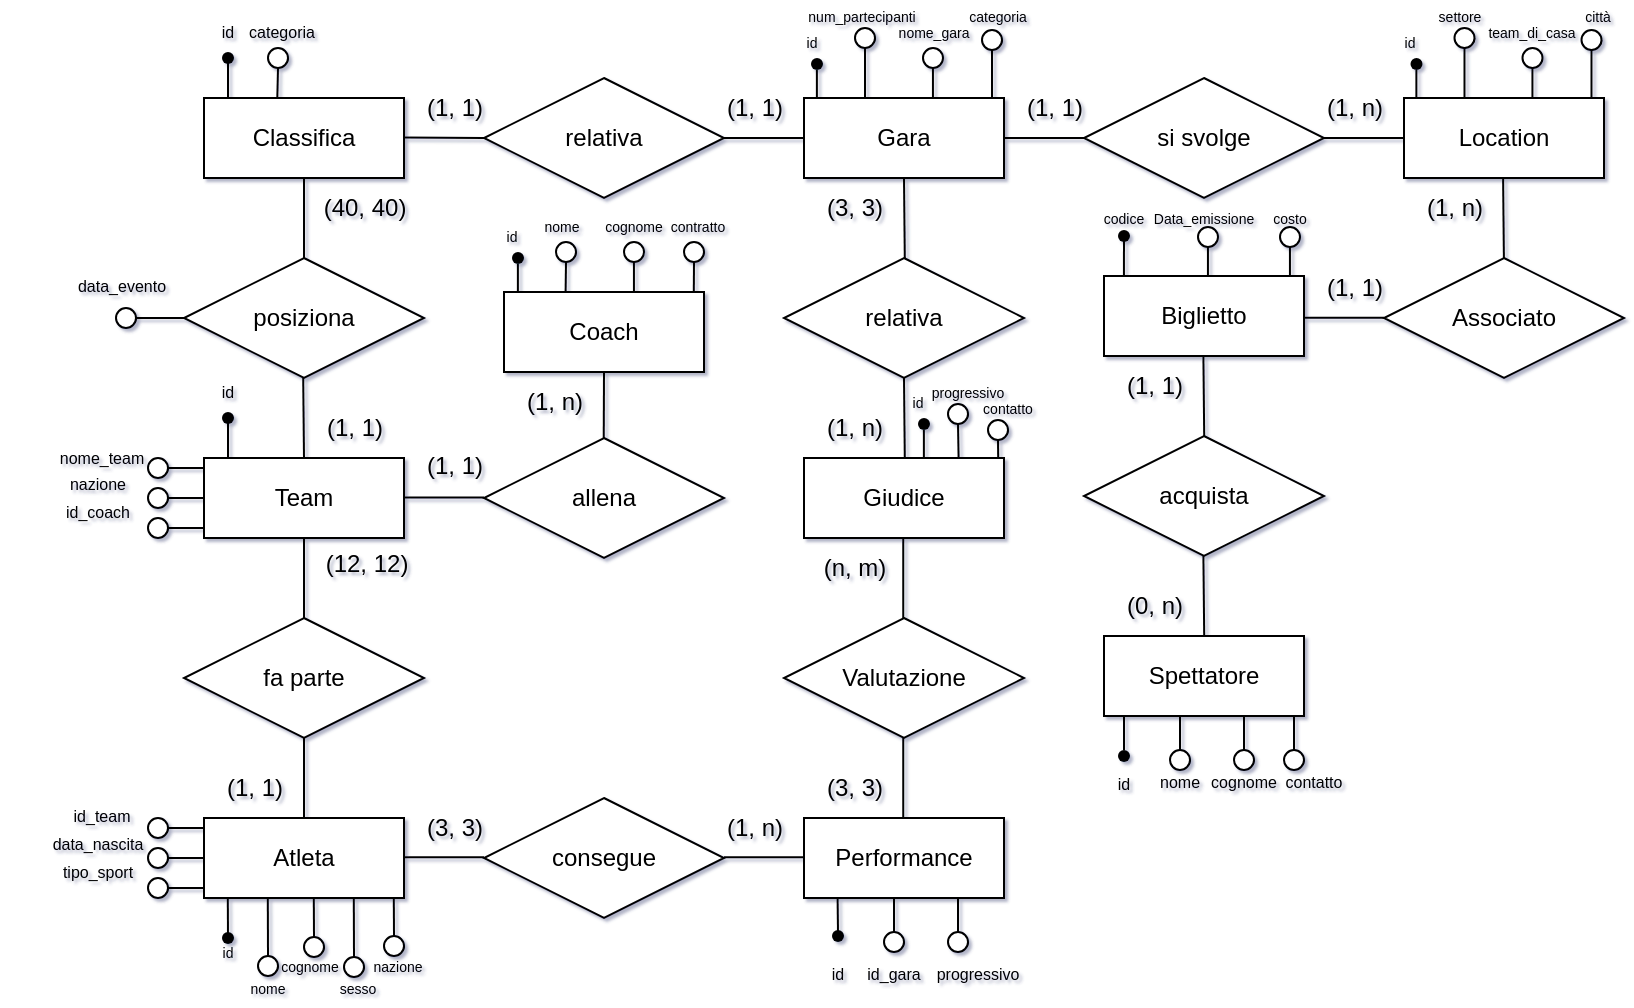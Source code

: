 <mxfile>
    <diagram id="R2lEEEUBdFMjLlhIrx00" name="Page-1">
        <mxGraphModel dx="576" dy="433" grid="0" gridSize="10" guides="1" tooltips="1" connect="1" arrows="1" fold="1" page="1" pageScale="1" pageWidth="1200" pageHeight="1920" background="#ffffff" math="0" shadow="1" extFonts="Permanent Marker^https://fonts.googleapis.com/css?family=Permanent+Marker">
            <root>
                <mxCell id="0"/>
                <mxCell id="1" parent="0"/>
                <mxCell id="a31ttIIIxJfqRRS7j7J6-1" value="Gara" style="whiteSpace=wrap;html=1;align=center;rounded=0;labelBackgroundColor=none;" parent="1" vertex="1">
                    <mxGeometry x="538" y="241" width="100" height="40" as="geometry"/>
                </mxCell>
                <mxCell id="a31ttIIIxJfqRRS7j7J6-3" value="relativa" style="shape=rhombus;perimeter=rhombusPerimeter;whiteSpace=wrap;html=1;align=center;rounded=0;labelBackgroundColor=none;" parent="1" vertex="1">
                    <mxGeometry x="378" y="231" width="120" height="60" as="geometry"/>
                </mxCell>
                <mxCell id="a31ttIIIxJfqRRS7j7J6-6" value="Team" style="whiteSpace=wrap;html=1;align=center;rounded=0;labelBackgroundColor=none;" parent="1" vertex="1">
                    <mxGeometry x="238" y="421" width="100" height="40" as="geometry"/>
                </mxCell>
                <mxCell id="a31ttIIIxJfqRRS7j7J6-7" value="posiziona" style="shape=rhombus;perimeter=rhombusPerimeter;whiteSpace=wrap;html=1;align=center;rounded=0;labelBackgroundColor=none;" parent="1" vertex="1">
                    <mxGeometry x="228" y="321" width="120" height="60" as="geometry"/>
                </mxCell>
                <mxCell id="38" value="Classifica" style="whiteSpace=wrap;html=1;align=center;rounded=0;labelBackgroundColor=none;" parent="1" vertex="1">
                    <mxGeometry x="238" y="241" width="100" height="40" as="geometry"/>
                </mxCell>
                <mxCell id="40" value="" style="endArrow=none;html=1;rounded=0;labelBackgroundColor=none;fontColor=default;exitX=1;exitY=0.5;exitDx=0;exitDy=0;" parent="1" source="a31ttIIIxJfqRRS7j7J6-3" edge="1">
                    <mxGeometry width="50" height="50" relative="1" as="geometry">
                        <mxPoint x="667.91" y="331" as="sourcePoint"/>
                        <mxPoint x="538" y="261" as="targetPoint"/>
                    </mxGeometry>
                </mxCell>
                <mxCell id="41" value="" style="endArrow=none;html=1;rounded=0;labelBackgroundColor=none;fontColor=default;exitX=1;exitY=0.5;exitDx=0;exitDy=0;" parent="1" edge="1">
                    <mxGeometry width="50" height="50" relative="1" as="geometry">
                        <mxPoint x="338" y="260.7" as="sourcePoint"/>
                        <mxPoint x="378" y="261" as="targetPoint"/>
                    </mxGeometry>
                </mxCell>
                <mxCell id="42" value="" style="endArrow=none;html=1;rounded=0;labelBackgroundColor=none;fontColor=default;exitX=0.5;exitY=1;exitDx=0;exitDy=0;" parent="1" source="38" edge="1">
                    <mxGeometry width="50" height="50" relative="1" as="geometry">
                        <mxPoint x="548" y="281" as="sourcePoint"/>
                        <mxPoint x="288" y="321" as="targetPoint"/>
                    </mxGeometry>
                </mxCell>
                <mxCell id="43" value="" style="endArrow=none;html=1;rounded=0;labelBackgroundColor=none;fontColor=default;exitX=0.5;exitY=1;exitDx=0;exitDy=0;" parent="1" edge="1">
                    <mxGeometry width="50" height="50" relative="1" as="geometry">
                        <mxPoint x="287.6" y="381" as="sourcePoint"/>
                        <mxPoint x="288" y="421" as="targetPoint"/>
                    </mxGeometry>
                </mxCell>
                <mxCell id="44" value="(40, 40)" style="text;html=1;align=center;verticalAlign=middle;resizable=0;points=[];autosize=1;strokeColor=none;fillColor=none;" parent="1" vertex="1">
                    <mxGeometry x="288" y="281" width="60" height="30" as="geometry"/>
                </mxCell>
                <mxCell id="45" value="(1, 1)" style="text;html=1;align=center;verticalAlign=middle;resizable=0;points=[];autosize=1;strokeColor=none;fillColor=none;" parent="1" vertex="1">
                    <mxGeometry x="288" y="391" width="50" height="30" as="geometry"/>
                </mxCell>
                <mxCell id="46" value="(1, 1)" style="text;html=1;align=center;verticalAlign=middle;resizable=0;points=[];autosize=1;strokeColor=none;fillColor=none;" parent="1" vertex="1">
                    <mxGeometry x="338" y="231" width="50" height="30" as="geometry"/>
                </mxCell>
                <mxCell id="47" value="(1, 1)" style="text;html=1;align=center;verticalAlign=middle;resizable=0;points=[];autosize=1;strokeColor=none;fillColor=none;" parent="1" vertex="1">
                    <mxGeometry x="488" y="231" width="50" height="30" as="geometry"/>
                </mxCell>
                <mxCell id="51" value="Giudice" style="whiteSpace=wrap;html=1;align=center;rounded=0;labelBackgroundColor=none;" parent="1" vertex="1">
                    <mxGeometry x="538" y="421" width="100" height="40" as="geometry"/>
                </mxCell>
                <mxCell id="52" value="consegue" style="shape=rhombus;perimeter=rhombusPerimeter;whiteSpace=wrap;html=1;align=center;rounded=0;labelBackgroundColor=none;" parent="1" vertex="1">
                    <mxGeometry x="378" y="591" width="120" height="60" as="geometry"/>
                </mxCell>
                <mxCell id="54" value="" style="endArrow=none;html=1;rounded=0;labelBackgroundColor=none;fontColor=default;exitX=1;exitY=0.5;exitDx=0;exitDy=0;" parent="1" edge="1">
                    <mxGeometry width="50" height="50" relative="1" as="geometry">
                        <mxPoint x="338" y="620.68" as="sourcePoint"/>
                        <mxPoint x="378" y="620.68" as="targetPoint"/>
                    </mxGeometry>
                </mxCell>
                <mxCell id="55" value="" style="endArrow=none;html=1;rounded=0;labelBackgroundColor=none;fontColor=default;exitX=1;exitY=0.5;exitDx=0;exitDy=0;" parent="1" edge="1">
                    <mxGeometry width="50" height="50" relative="1" as="geometry">
                        <mxPoint x="498" y="620.68" as="sourcePoint"/>
                        <mxPoint x="538" y="620.68" as="targetPoint"/>
                    </mxGeometry>
                </mxCell>
                <mxCell id="56" value="(12, 12)" style="text;html=1;align=center;verticalAlign=middle;resizable=0;points=[];autosize=1;strokeColor=none;fillColor=none;" parent="1" vertex="1">
                    <mxGeometry x="289" y="461" width="59" height="26" as="geometry"/>
                </mxCell>
                <mxCell id="57" value="(1, 1)" style="text;html=1;align=center;verticalAlign=middle;resizable=0;points=[];autosize=1;strokeColor=none;fillColor=none;" parent="1" vertex="1">
                    <mxGeometry x="238" y="571" width="50" height="30" as="geometry"/>
                </mxCell>
                <mxCell id="58" value="fa parte" style="shape=rhombus;perimeter=rhombusPerimeter;whiteSpace=wrap;html=1;align=center;rounded=0;labelBackgroundColor=none;" parent="1" vertex="1">
                    <mxGeometry x="228" y="501" width="120" height="60" as="geometry"/>
                </mxCell>
                <mxCell id="59" value="Atleta" style="whiteSpace=wrap;html=1;align=center;rounded=0;labelBackgroundColor=none;" parent="1" vertex="1">
                    <mxGeometry x="238" y="601" width="100" height="40" as="geometry"/>
                </mxCell>
                <mxCell id="60" value="" style="endArrow=none;html=1;rounded=0;labelBackgroundColor=none;fontColor=default;exitX=0.5;exitY=1;exitDx=0;exitDy=0;" parent="1" source="a31ttIIIxJfqRRS7j7J6-6" edge="1">
                    <mxGeometry width="50" height="50" relative="1" as="geometry">
                        <mxPoint x="287.17" y="481" as="sourcePoint"/>
                        <mxPoint x="288" y="501" as="targetPoint"/>
                    </mxGeometry>
                </mxCell>
                <mxCell id="61" value="" style="endArrow=none;html=1;rounded=0;labelBackgroundColor=none;fontColor=default;exitX=0.5;exitY=1;exitDx=0;exitDy=0;" parent="1" edge="1">
                    <mxGeometry width="50" height="50" relative="1" as="geometry">
                        <mxPoint x="288.0" y="561" as="sourcePoint"/>
                        <mxPoint x="288" y="601" as="targetPoint"/>
                    </mxGeometry>
                </mxCell>
                <mxCell id="63" value="Performance" style="whiteSpace=wrap;html=1;align=center;rounded=0;labelBackgroundColor=none;" parent="1" vertex="1">
                    <mxGeometry x="538" y="601" width="100" height="40" as="geometry"/>
                </mxCell>
                <mxCell id="64" value="Valutazione" style="shape=rhombus;perimeter=rhombusPerimeter;whiteSpace=wrap;html=1;align=center;rounded=0;labelBackgroundColor=none;" parent="1" vertex="1">
                    <mxGeometry x="528" y="501" width="120" height="60" as="geometry"/>
                </mxCell>
                <mxCell id="65" value="" style="endArrow=none;html=1;rounded=0;labelBackgroundColor=none;fontColor=default;exitX=0.5;exitY=1;exitDx=0;exitDy=0;" parent="1" edge="1">
                    <mxGeometry width="50" height="50" relative="1" as="geometry">
                        <mxPoint x="587.62" y="461" as="sourcePoint"/>
                        <mxPoint x="587.62" y="501" as="targetPoint"/>
                    </mxGeometry>
                </mxCell>
                <mxCell id="66" value="" style="endArrow=none;html=1;rounded=0;labelBackgroundColor=none;fontColor=default;exitX=0.5;exitY=1;exitDx=0;exitDy=0;" parent="1" edge="1">
                    <mxGeometry width="50" height="50" relative="1" as="geometry">
                        <mxPoint x="587.62" y="561" as="sourcePoint"/>
                        <mxPoint x="587.62" y="601" as="targetPoint"/>
                    </mxGeometry>
                </mxCell>
                <mxCell id="67" value="(3, 3)" style="text;html=1;align=center;verticalAlign=middle;resizable=0;points=[];autosize=1;strokeColor=none;fillColor=none;" parent="1" vertex="1">
                    <mxGeometry x="538" y="571" width="50" height="30" as="geometry"/>
                </mxCell>
                <mxCell id="68" value="(n, m)" style="text;html=1;align=center;verticalAlign=middle;resizable=0;points=[];autosize=1;strokeColor=none;fillColor=none;" parent="1" vertex="1">
                    <mxGeometry x="538" y="461" width="50" height="30" as="geometry"/>
                </mxCell>
                <mxCell id="69" value="relativa" style="shape=rhombus;perimeter=rhombusPerimeter;whiteSpace=wrap;html=1;align=center;rounded=0;labelBackgroundColor=none;" parent="1" vertex="1">
                    <mxGeometry x="528" y="321" width="120" height="60" as="geometry"/>
                </mxCell>
                <mxCell id="70" value="" style="endArrow=none;html=1;rounded=0;labelBackgroundColor=none;fontColor=default;exitX=0.5;exitY=1;exitDx=0;exitDy=0;" parent="1" edge="1">
                    <mxGeometry width="50" height="50" relative="1" as="geometry">
                        <mxPoint x="588" y="381" as="sourcePoint"/>
                        <mxPoint x="588.4" y="421" as="targetPoint"/>
                    </mxGeometry>
                </mxCell>
                <mxCell id="71" value="" style="endArrow=none;html=1;rounded=0;labelBackgroundColor=none;fontColor=default;exitX=0.5;exitY=1;exitDx=0;exitDy=0;" parent="1" edge="1">
                    <mxGeometry width="50" height="50" relative="1" as="geometry">
                        <mxPoint x="588.0" y="281" as="sourcePoint"/>
                        <mxPoint x="588.4" y="321" as="targetPoint"/>
                    </mxGeometry>
                </mxCell>
                <mxCell id="73" value="(3, 3)" style="text;html=1;align=center;verticalAlign=middle;resizable=0;points=[];autosize=1;strokeColor=none;fillColor=none;" parent="1" vertex="1">
                    <mxGeometry x="338" y="591" width="50" height="30" as="geometry"/>
                </mxCell>
                <mxCell id="74" value="(1, n)" style="text;html=1;align=center;verticalAlign=middle;resizable=0;points=[];autosize=1;strokeColor=none;fillColor=none;" parent="1" vertex="1">
                    <mxGeometry x="488" y="591" width="50" height="30" as="geometry"/>
                </mxCell>
                <mxCell id="75" value="(1, n)" style="text;html=1;align=center;verticalAlign=middle;resizable=0;points=[];autosize=1;strokeColor=none;fillColor=none;" parent="1" vertex="1">
                    <mxGeometry x="538" y="391" width="50" height="30" as="geometry"/>
                </mxCell>
                <mxCell id="76" value="(3, 3)" style="text;html=1;align=center;verticalAlign=middle;resizable=0;points=[];autosize=1;strokeColor=none;fillColor=none;" parent="1" vertex="1">
                    <mxGeometry x="538" y="281" width="50" height="30" as="geometry"/>
                </mxCell>
                <mxCell id="77" value="Location" style="whiteSpace=wrap;html=1;align=center;rounded=0;labelBackgroundColor=none;" parent="1" vertex="1">
                    <mxGeometry x="838" y="241" width="100" height="40" as="geometry"/>
                </mxCell>
                <mxCell id="78" value="si svolge" style="shape=rhombus;perimeter=rhombusPerimeter;whiteSpace=wrap;html=1;align=center;rounded=0;labelBackgroundColor=none;" parent="1" vertex="1">
                    <mxGeometry x="678" y="231" width="120" height="60" as="geometry"/>
                </mxCell>
                <mxCell id="79" value="" style="endArrow=none;html=1;rounded=0;labelBackgroundColor=none;fontColor=default;exitX=1;exitY=0.5;exitDx=0;exitDy=0;" parent="1" edge="1">
                    <mxGeometry width="50" height="50" relative="1" as="geometry">
                        <mxPoint x="638" y="261" as="sourcePoint"/>
                        <mxPoint x="678" y="261" as="targetPoint"/>
                    </mxGeometry>
                </mxCell>
                <mxCell id="80" value="" style="endArrow=none;html=1;rounded=0;labelBackgroundColor=none;fontColor=default;exitX=1;exitY=0.5;exitDx=0;exitDy=0;" parent="1" edge="1">
                    <mxGeometry width="50" height="50" relative="1" as="geometry">
                        <mxPoint x="798" y="261" as="sourcePoint"/>
                        <mxPoint x="838" y="261" as="targetPoint"/>
                    </mxGeometry>
                </mxCell>
                <mxCell id="81" value="(1, n)" style="text;html=1;align=center;verticalAlign=middle;resizable=0;points=[];autosize=1;strokeColor=none;fillColor=none;" parent="1" vertex="1">
                    <mxGeometry x="788" y="231" width="50" height="30" as="geometry"/>
                </mxCell>
                <mxCell id="82" value="(1, 1)" style="text;html=1;align=center;verticalAlign=middle;resizable=0;points=[];autosize=1;strokeColor=none;fillColor=none;" parent="1" vertex="1">
                    <mxGeometry x="638" y="231" width="50" height="30" as="geometry"/>
                </mxCell>
                <mxCell id="84" value="Biglietto" style="whiteSpace=wrap;html=1;align=center;rounded=0;labelBackgroundColor=none;" parent="1" vertex="1">
                    <mxGeometry x="688" y="330" width="100" height="40" as="geometry"/>
                </mxCell>
                <mxCell id="85" value="Associato" style="shape=rhombus;perimeter=rhombusPerimeter;whiteSpace=wrap;html=1;align=center;rounded=0;labelBackgroundColor=none;" parent="1" vertex="1">
                    <mxGeometry x="828" y="321" width="120" height="60" as="geometry"/>
                </mxCell>
                <mxCell id="86" value="Spettatore" style="whiteSpace=wrap;html=1;align=center;rounded=0;labelBackgroundColor=none;" parent="1" vertex="1">
                    <mxGeometry x="688" y="510" width="100" height="40" as="geometry"/>
                </mxCell>
                <mxCell id="88" value="acquista" style="shape=rhombus;perimeter=rhombusPerimeter;whiteSpace=wrap;html=1;align=center;rounded=0;labelBackgroundColor=none;" parent="1" vertex="1">
                    <mxGeometry x="678" y="410" width="120" height="60" as="geometry"/>
                </mxCell>
                <mxCell id="89" value="" style="endArrow=none;html=1;rounded=0;labelBackgroundColor=none;fontColor=default;exitX=0.5;exitY=1;exitDx=0;exitDy=0;" parent="1" edge="1">
                    <mxGeometry width="50" height="50" relative="1" as="geometry">
                        <mxPoint x="887.55" y="281" as="sourcePoint"/>
                        <mxPoint x="887.95" y="321" as="targetPoint"/>
                    </mxGeometry>
                </mxCell>
                <mxCell id="91" value="" style="endArrow=none;html=1;rounded=0;labelBackgroundColor=none;fontColor=default;exitX=0.5;exitY=1;exitDx=0;exitDy=0;" parent="1" edge="1">
                    <mxGeometry width="50" height="50" relative="1" as="geometry">
                        <mxPoint x="737.7" y="370" as="sourcePoint"/>
                        <mxPoint x="738.1" y="410" as="targetPoint"/>
                    </mxGeometry>
                </mxCell>
                <mxCell id="92" value="" style="endArrow=none;html=1;rounded=0;labelBackgroundColor=none;fontColor=default;exitX=0.5;exitY=1;exitDx=0;exitDy=0;" parent="1" edge="1">
                    <mxGeometry width="50" height="50" relative="1" as="geometry">
                        <mxPoint x="737.7" y="470" as="sourcePoint"/>
                        <mxPoint x="738.1" y="510" as="targetPoint"/>
                    </mxGeometry>
                </mxCell>
                <mxCell id="93" value="(1, 1)" style="text;html=1;align=center;verticalAlign=middle;resizable=0;points=[];autosize=1;strokeColor=none;fillColor=none;" parent="1" vertex="1">
                    <mxGeometry x="788" y="321" width="50" height="30" as="geometry"/>
                </mxCell>
                <mxCell id="94" value="(1, n)" style="text;html=1;align=center;verticalAlign=middle;resizable=0;points=[];autosize=1;strokeColor=none;fillColor=none;" parent="1" vertex="1">
                    <mxGeometry x="838" y="281" width="50" height="30" as="geometry"/>
                </mxCell>
                <mxCell id="95" value="(1, 1)" style="text;html=1;align=center;verticalAlign=middle;resizable=0;points=[];autosize=1;strokeColor=none;fillColor=none;" parent="1" vertex="1">
                    <mxGeometry x="688" y="370" width="50" height="30" as="geometry"/>
                </mxCell>
                <mxCell id="96" value="(0, n)" style="text;html=1;align=center;verticalAlign=middle;resizable=0;points=[];autosize=1;strokeColor=none;fillColor=none;" parent="1" vertex="1">
                    <mxGeometry x="688" y="480" width="50" height="30" as="geometry"/>
                </mxCell>
                <mxCell id="EybDoOjj2A7K3LiurTQ--96" value="" style="endArrow=none;html=1;rounded=0;labelBackgroundColor=none;fontColor=default;startArrow=none;" parent="1" source="EybDoOjj2A7K3LiurTQ--100" edge="1">
                    <mxGeometry width="50" height="50" relative="1" as="geometry">
                        <mxPoint x="159.91" y="421" as="sourcePoint"/>
                        <mxPoint x="250" y="221" as="targetPoint"/>
                    </mxGeometry>
                </mxCell>
                <mxCell id="EybDoOjj2A7K3LiurTQ--97" value="" style="endArrow=none;html=1;rounded=0;labelBackgroundColor=none;fontColor=default;startArrow=none;" parent="1" source="EybDoOjj2A7K3LiurTQ--102" edge="1">
                    <mxGeometry width="50" height="50" relative="1" as="geometry">
                        <mxPoint x="274.66" y="241" as="sourcePoint"/>
                        <mxPoint x="274.66" y="221" as="targetPoint"/>
                    </mxGeometry>
                </mxCell>
                <mxCell id="EybDoOjj2A7K3LiurTQ--98" value="" style="endArrow=none;html=1;rounded=0;labelBackgroundColor=none;fontColor=default;entryX=1;entryY=0.5;entryDx=0;entryDy=0;exitX=1;exitY=0.75;exitDx=0;exitDy=0;startArrow=none;" parent="1" source="EybDoOjj2A7K3LiurTQ--102" target="EybDoOjj2A7K3LiurTQ--102" edge="1">
                    <mxGeometry width="50" height="50" relative="1" as="geometry">
                        <mxPoint x="-30.19" y="611" as="sourcePoint"/>
                        <mxPoint x="-30.19" y="591" as="targetPoint"/>
                        <Array as="points"/>
                    </mxGeometry>
                </mxCell>
                <mxCell id="EybDoOjj2A7K3LiurTQ--99" value="" style="endArrow=none;html=1;rounded=0;labelBackgroundColor=none;fontColor=default;" parent="1" target="EybDoOjj2A7K3LiurTQ--100" edge="1">
                    <mxGeometry width="50" height="50" relative="1" as="geometry">
                        <mxPoint x="250" y="241" as="sourcePoint"/>
                        <mxPoint x="159.91" y="401" as="targetPoint"/>
                    </mxGeometry>
                </mxCell>
                <mxCell id="EybDoOjj2A7K3LiurTQ--100" value="" style="shape=waypoint;fillStyle=solid;size=6;pointerEvents=1;points=[];fillColor=none;resizable=0;rotatable=0;perimeter=centerPerimeter;snapToPoint=1;rounded=0;labelBackgroundColor=none;" parent="1" vertex="1">
                    <mxGeometry x="240" y="211" width="20" height="20" as="geometry"/>
                </mxCell>
                <mxCell id="EybDoOjj2A7K3LiurTQ--101" value="" style="endArrow=none;html=1;rounded=0;labelBackgroundColor=none;fontColor=default;" parent="1" target="EybDoOjj2A7K3LiurTQ--102" edge="1">
                    <mxGeometry width="50" height="50" relative="1" as="geometry">
                        <mxPoint x="274.66" y="241" as="sourcePoint"/>
                        <mxPoint x="274.66" y="221" as="targetPoint"/>
                    </mxGeometry>
                </mxCell>
                <mxCell id="EybDoOjj2A7K3LiurTQ--102" value="" style="ellipse;whiteSpace=wrap;html=1;" parent="1" vertex="1">
                    <mxGeometry x="270" y="216" width="10" height="10" as="geometry"/>
                </mxCell>
                <mxCell id="EybDoOjj2A7K3LiurTQ--103" value="&lt;span style=&quot;font-size: 8px;&quot;&gt;id&lt;/span&gt;" style="text;html=1;strokeColor=none;fillColor=none;align=center;verticalAlign=middle;whiteSpace=wrap;rounded=0;" parent="1" vertex="1">
                    <mxGeometry x="243" y="203" width="14" height="8" as="geometry"/>
                </mxCell>
                <mxCell id="EybDoOjj2A7K3LiurTQ--104" value="&lt;span style=&quot;font-size: 8px;&quot;&gt;categoria&lt;/span&gt;" style="text;html=1;strokeColor=none;fillColor=none;align=center;verticalAlign=middle;whiteSpace=wrap;rounded=0;" parent="1" vertex="1">
                    <mxGeometry x="270" y="203" width="14" height="8" as="geometry"/>
                </mxCell>
                <mxCell id="EybDoOjj2A7K3LiurTQ--105" value="" style="endArrow=none;html=1;rounded=0;labelBackgroundColor=none;fontColor=default;startArrow=none;" parent="1" edge="1">
                    <mxGeometry width="50" height="50" relative="1" as="geometry">
                        <mxPoint x="137" y="295" as="sourcePoint"/>
                        <mxPoint x="137" y="295" as="targetPoint"/>
                    </mxGeometry>
                </mxCell>
                <mxCell id="EybDoOjj2A7K3LiurTQ--106" value="" style="endArrow=none;html=1;rounded=0;labelBackgroundColor=none;fontColor=default;startArrow=none;" parent="1" source="EybDoOjj2A7K3LiurTQ--110" edge="1">
                    <mxGeometry width="50" height="50" relative="1" as="geometry">
                        <mxPoint x="194.66" y="368" as="sourcePoint"/>
                        <mxPoint x="194.66" y="348" as="targetPoint"/>
                    </mxGeometry>
                </mxCell>
                <mxCell id="EybDoOjj2A7K3LiurTQ--107" value="" style="endArrow=none;html=1;rounded=0;labelBackgroundColor=none;fontColor=default;entryX=1;entryY=0.5;entryDx=0;entryDy=0;exitX=1;exitY=0.75;exitDx=0;exitDy=0;startArrow=none;" parent="1" source="EybDoOjj2A7K3LiurTQ--110" target="EybDoOjj2A7K3LiurTQ--110" edge="1">
                    <mxGeometry width="50" height="50" relative="1" as="geometry">
                        <mxPoint x="-110.19" y="738" as="sourcePoint"/>
                        <mxPoint x="-110.19" y="718" as="targetPoint"/>
                        <Array as="points"/>
                    </mxGeometry>
                </mxCell>
                <mxCell id="EybDoOjj2A7K3LiurTQ--109" value="" style="endArrow=none;html=1;rounded=0;labelBackgroundColor=none;fontColor=default;exitX=0;exitY=0.5;exitDx=0;exitDy=0;" parent="1" source="a31ttIIIxJfqRRS7j7J6-7" target="EybDoOjj2A7K3LiurTQ--110" edge="1">
                    <mxGeometry width="50" height="50" relative="1" as="geometry">
                        <mxPoint x="190" y="295" as="sourcePoint"/>
                        <mxPoint x="161.66" y="295" as="targetPoint"/>
                    </mxGeometry>
                </mxCell>
                <mxCell id="EybDoOjj2A7K3LiurTQ--110" value="" style="ellipse;whiteSpace=wrap;html=1;" parent="1" vertex="1">
                    <mxGeometry x="194" y="346" width="10" height="10" as="geometry"/>
                </mxCell>
                <mxCell id="EybDoOjj2A7K3LiurTQ--112" value="&lt;span style=&quot;font-size: 8px;&quot;&gt;data_evento&lt;/span&gt;" style="text;html=1;strokeColor=none;fillColor=none;align=center;verticalAlign=middle;whiteSpace=wrap;rounded=0;" parent="1" vertex="1">
                    <mxGeometry x="190" y="330" width="14" height="8" as="geometry"/>
                </mxCell>
                <mxCell id="EybDoOjj2A7K3LiurTQ--113" value="" style="endArrow=none;html=1;rounded=0;labelBackgroundColor=none;fontColor=default;startArrow=none;" parent="1" edge="1">
                    <mxGeometry width="50" height="50" relative="1" as="geometry">
                        <mxPoint x="238" y="401" as="sourcePoint"/>
                        <mxPoint x="238" y="401" as="targetPoint"/>
                    </mxGeometry>
                </mxCell>
                <mxCell id="EybDoOjj2A7K3LiurTQ--118" value="" style="endArrow=none;html=1;rounded=0;labelBackgroundColor=none;fontColor=default;exitX=0.32;exitY=0.01;exitDx=0;exitDy=0;exitPerimeter=0;" parent="1" edge="1">
                    <mxGeometry width="50" height="50" relative="1" as="geometry">
                        <mxPoint x="250" y="421" as="sourcePoint"/>
                        <mxPoint x="250" y="401" as="targetPoint"/>
                    </mxGeometry>
                </mxCell>
                <mxCell id="EybDoOjj2A7K3LiurTQ--120" value="&lt;span style=&quot;font-size: 8px;&quot;&gt;id&lt;/span&gt;" style="text;html=1;strokeColor=none;fillColor=none;align=center;verticalAlign=middle;whiteSpace=wrap;rounded=0;" parent="1" vertex="1">
                    <mxGeometry x="243" y="383" width="14" height="8" as="geometry"/>
                </mxCell>
                <mxCell id="EybDoOjj2A7K3LiurTQ--121" value="&lt;span style=&quot;font-size: 8px;&quot;&gt;nome_team&lt;/span&gt;" style="text;html=1;strokeColor=none;fillColor=none;align=center;verticalAlign=middle;whiteSpace=wrap;rounded=0;" parent="1" vertex="1">
                    <mxGeometry x="180" y="416" width="14" height="8" as="geometry"/>
                </mxCell>
                <mxCell id="EybDoOjj2A7K3LiurTQ--125" value="" style="endArrow=none;html=1;rounded=0;labelBackgroundColor=none;fontColor=default;startArrow=none;" parent="1" source="EybDoOjj2A7K3LiurTQ--130" edge="1">
                    <mxGeometry width="50" height="50" relative="1" as="geometry">
                        <mxPoint x="214.66" y="446" as="sourcePoint"/>
                        <mxPoint x="214.66" y="426" as="targetPoint"/>
                    </mxGeometry>
                </mxCell>
                <mxCell id="EybDoOjj2A7K3LiurTQ--126" value="" style="endArrow=none;html=1;rounded=0;labelBackgroundColor=none;fontColor=default;entryX=1;entryY=0.5;entryDx=0;entryDy=0;exitX=1;exitY=0.75;exitDx=0;exitDy=0;startArrow=none;" parent="1" source="EybDoOjj2A7K3LiurTQ--130" target="EybDoOjj2A7K3LiurTQ--130" edge="1">
                    <mxGeometry width="50" height="50" relative="1" as="geometry">
                        <mxPoint x="-90.19" y="816" as="sourcePoint"/>
                        <mxPoint x="-90.19" y="796" as="targetPoint"/>
                        <Array as="points"/>
                    </mxGeometry>
                </mxCell>
                <mxCell id="EybDoOjj2A7K3LiurTQ--129" value="" style="endArrow=none;html=1;rounded=0;labelBackgroundColor=none;fontColor=default;exitX=0;exitY=0.125;exitDx=0;exitDy=0;exitPerimeter=0;" parent="1" source="a31ttIIIxJfqRRS7j7J6-6" target="EybDoOjj2A7K3LiurTQ--130" edge="1">
                    <mxGeometry width="50" height="50" relative="1" as="geometry">
                        <mxPoint x="214.66" y="446" as="sourcePoint"/>
                        <mxPoint x="214.66" y="426" as="targetPoint"/>
                    </mxGeometry>
                </mxCell>
                <mxCell id="EybDoOjj2A7K3LiurTQ--130" value="" style="ellipse;whiteSpace=wrap;html=1;" parent="1" vertex="1">
                    <mxGeometry x="210" y="421" width="10" height="10" as="geometry"/>
                </mxCell>
                <mxCell id="EybDoOjj2A7K3LiurTQ--131" value="" style="endArrow=none;html=1;rounded=0;labelBackgroundColor=none;fontColor=default;startArrow=none;" parent="1" source="EybDoOjj2A7K3LiurTQ--134" edge="1">
                    <mxGeometry width="50" height="50" relative="1" as="geometry">
                        <mxPoint x="214.66" y="461" as="sourcePoint"/>
                        <mxPoint x="214.66" y="441" as="targetPoint"/>
                    </mxGeometry>
                </mxCell>
                <mxCell id="EybDoOjj2A7K3LiurTQ--132" value="" style="endArrow=none;html=1;rounded=0;labelBackgroundColor=none;fontColor=default;entryX=1;entryY=0.5;entryDx=0;entryDy=0;exitX=1;exitY=0.75;exitDx=0;exitDy=0;startArrow=none;" parent="1" source="EybDoOjj2A7K3LiurTQ--134" target="EybDoOjj2A7K3LiurTQ--134" edge="1">
                    <mxGeometry width="50" height="50" relative="1" as="geometry">
                        <mxPoint x="-90.19" y="831" as="sourcePoint"/>
                        <mxPoint x="-90.19" y="811" as="targetPoint"/>
                        <Array as="points"/>
                    </mxGeometry>
                </mxCell>
                <mxCell id="EybDoOjj2A7K3LiurTQ--133" value="" style="endArrow=none;html=1;rounded=0;labelBackgroundColor=none;fontColor=default;exitX=0;exitY=0.125;exitDx=0;exitDy=0;exitPerimeter=0;" parent="1" target="EybDoOjj2A7K3LiurTQ--134" edge="1">
                    <mxGeometry width="50" height="50" relative="1" as="geometry">
                        <mxPoint x="238" y="441" as="sourcePoint"/>
                        <mxPoint x="214.66" y="441" as="targetPoint"/>
                    </mxGeometry>
                </mxCell>
                <mxCell id="EybDoOjj2A7K3LiurTQ--134" value="" style="ellipse;whiteSpace=wrap;html=1;" parent="1" vertex="1">
                    <mxGeometry x="210" y="436" width="10" height="10" as="geometry"/>
                </mxCell>
                <mxCell id="EybDoOjj2A7K3LiurTQ--139" value="" style="endArrow=none;html=1;rounded=0;labelBackgroundColor=none;fontColor=default;startArrow=none;" parent="1" source="EybDoOjj2A7K3LiurTQ--142" edge="1">
                    <mxGeometry width="50" height="50" relative="1" as="geometry">
                        <mxPoint x="214.66" y="476" as="sourcePoint"/>
                        <mxPoint x="214.66" y="456" as="targetPoint"/>
                    </mxGeometry>
                </mxCell>
                <mxCell id="EybDoOjj2A7K3LiurTQ--140" value="" style="endArrow=none;html=1;rounded=0;labelBackgroundColor=none;fontColor=default;entryX=1;entryY=0.5;entryDx=0;entryDy=0;exitX=1;exitY=0.75;exitDx=0;exitDy=0;startArrow=none;" parent="1" source="EybDoOjj2A7K3LiurTQ--142" target="EybDoOjj2A7K3LiurTQ--142" edge="1">
                    <mxGeometry width="50" height="50" relative="1" as="geometry">
                        <mxPoint x="-90.19" y="846" as="sourcePoint"/>
                        <mxPoint x="-90.19" y="826" as="targetPoint"/>
                        <Array as="points"/>
                    </mxGeometry>
                </mxCell>
                <mxCell id="EybDoOjj2A7K3LiurTQ--141" value="" style="endArrow=none;html=1;rounded=0;labelBackgroundColor=none;fontColor=default;exitX=0;exitY=0.125;exitDx=0;exitDy=0;exitPerimeter=0;" parent="1" target="EybDoOjj2A7K3LiurTQ--142" edge="1">
                    <mxGeometry width="50" height="50" relative="1" as="geometry">
                        <mxPoint x="238" y="456" as="sourcePoint"/>
                        <mxPoint x="214.66" y="456" as="targetPoint"/>
                    </mxGeometry>
                </mxCell>
                <mxCell id="EybDoOjj2A7K3LiurTQ--142" value="" style="ellipse;whiteSpace=wrap;html=1;" parent="1" vertex="1">
                    <mxGeometry x="210" y="451" width="10" height="10" as="geometry"/>
                </mxCell>
                <mxCell id="EybDoOjj2A7K3LiurTQ--143" value="&lt;span style=&quot;font-size: 8px;&quot;&gt;nazione&lt;/span&gt;" style="text;html=1;strokeColor=none;fillColor=none;align=center;verticalAlign=middle;whiteSpace=wrap;rounded=0;" parent="1" vertex="1">
                    <mxGeometry x="180" y="426" width="10" height="14" as="geometry"/>
                </mxCell>
                <mxCell id="EybDoOjj2A7K3LiurTQ--144" value="&lt;span style=&quot;font-size: 8px;&quot;&gt;id_coach&lt;/span&gt;" style="text;html=1;strokeColor=none;fillColor=none;align=center;verticalAlign=middle;whiteSpace=wrap;rounded=0;" parent="1" vertex="1">
                    <mxGeometry x="180" y="440" width="10" height="14" as="geometry"/>
                </mxCell>
                <mxCell id="EybDoOjj2A7K3LiurTQ--145" value="" style="shape=waypoint;fillStyle=solid;size=6;pointerEvents=1;points=[];fillColor=none;resizable=0;rotatable=0;perimeter=centerPerimeter;snapToPoint=1;rounded=0;labelBackgroundColor=none;" parent="1" vertex="1">
                    <mxGeometry x="240" y="391" width="20" height="20" as="geometry"/>
                </mxCell>
                <mxCell id="EybDoOjj2A7K3LiurTQ--146" value="allena" style="shape=rhombus;perimeter=rhombusPerimeter;whiteSpace=wrap;html=1;align=center;rounded=0;labelBackgroundColor=none;" parent="1" vertex="1">
                    <mxGeometry x="378" y="411" width="120" height="60" as="geometry"/>
                </mxCell>
                <mxCell id="EybDoOjj2A7K3LiurTQ--147" value="Coach" style="whiteSpace=wrap;html=1;align=center;rounded=0;labelBackgroundColor=none;" parent="1" vertex="1">
                    <mxGeometry x="388" y="338" width="100" height="40" as="geometry"/>
                </mxCell>
                <mxCell id="EybDoOjj2A7K3LiurTQ--148" value="" style="endArrow=none;html=1;rounded=0;labelBackgroundColor=none;fontColor=default;exitX=1;exitY=0.5;exitDx=0;exitDy=0;" parent="1" edge="1">
                    <mxGeometry width="50" height="50" relative="1" as="geometry">
                        <mxPoint x="338" y="440.74" as="sourcePoint"/>
                        <mxPoint x="378" y="440.74" as="targetPoint"/>
                    </mxGeometry>
                </mxCell>
                <mxCell id="EybDoOjj2A7K3LiurTQ--149" value="" style="endArrow=none;html=1;rounded=0;labelBackgroundColor=none;fontColor=default;exitX=0.5;exitY=1;exitDx=0;exitDy=0;" parent="1" source="EybDoOjj2A7K3LiurTQ--147" edge="1">
                    <mxGeometry width="50" height="50" relative="1" as="geometry">
                        <mxPoint x="438.13" y="380" as="sourcePoint"/>
                        <mxPoint x="437.87" y="411" as="targetPoint"/>
                    </mxGeometry>
                </mxCell>
                <mxCell id="EybDoOjj2A7K3LiurTQ--150" value="(1, 1)" style="text;html=1;align=center;verticalAlign=middle;resizable=0;points=[];autosize=1;strokeColor=none;fillColor=none;" parent="1" vertex="1">
                    <mxGeometry x="338" y="410" width="50" height="30" as="geometry"/>
                </mxCell>
                <mxCell id="EybDoOjj2A7K3LiurTQ--151" value="(1, n)" style="text;html=1;align=center;verticalAlign=middle;resizable=0;points=[];autosize=1;strokeColor=none;fillColor=none;" parent="1" vertex="1">
                    <mxGeometry x="388" y="378" width="50" height="30" as="geometry"/>
                </mxCell>
                <mxCell id="EybDoOjj2A7K3LiurTQ--152" value="&lt;font style=&quot;font-size: 7px;&quot;&gt;id&lt;/font&gt;" style="text;html=1;strokeColor=none;fillColor=none;align=center;verticalAlign=middle;whiteSpace=wrap;rounded=0;" parent="1" vertex="1">
                    <mxGeometry x="385" y="305" width="14" height="8" as="geometry"/>
                </mxCell>
                <mxCell id="EybDoOjj2A7K3LiurTQ--154" value="" style="endArrow=none;html=1;rounded=0;labelBackgroundColor=none;fontColor=default;entryX=1;entryY=0.5;entryDx=0;entryDy=0;exitX=1;exitY=0.75;exitDx=0;exitDy=0;startArrow=none;" parent="1" source="EybDoOjj2A7K3LiurTQ--156" target="EybDoOjj2A7K3LiurTQ--156" edge="1">
                    <mxGeometry width="50" height="50" relative="1" as="geometry">
                        <mxPoint x="119.81" y="708" as="sourcePoint"/>
                        <mxPoint x="119.81" y="688" as="targetPoint"/>
                        <Array as="points"/>
                    </mxGeometry>
                </mxCell>
                <mxCell id="EybDoOjj2A7K3LiurTQ--155" value="" style="endArrow=none;html=1;rounded=0;labelBackgroundColor=none;fontColor=default;exitX=0.308;exitY=0.012;exitDx=0;exitDy=0;exitPerimeter=0;" parent="1" source="EybDoOjj2A7K3LiurTQ--147" target="EybDoOjj2A7K3LiurTQ--156" edge="1">
                    <mxGeometry width="50" height="50" relative="1" as="geometry">
                        <mxPoint x="424.66" y="338" as="sourcePoint"/>
                        <mxPoint x="424.66" y="318" as="targetPoint"/>
                    </mxGeometry>
                </mxCell>
                <mxCell id="EybDoOjj2A7K3LiurTQ--156" value="" style="ellipse;whiteSpace=wrap;html=1;" parent="1" vertex="1">
                    <mxGeometry x="414" y="313" width="10" height="10" as="geometry"/>
                </mxCell>
                <mxCell id="EybDoOjj2A7K3LiurTQ--157" value="&lt;font style=&quot;font-size: 7px;&quot;&gt;nome&lt;/font&gt;" style="text;html=1;strokeColor=none;fillColor=none;align=center;verticalAlign=middle;whiteSpace=wrap;rounded=0;" parent="1" vertex="1">
                    <mxGeometry x="410" y="300" width="14" height="8" as="geometry"/>
                </mxCell>
                <mxCell id="EybDoOjj2A7K3LiurTQ--162" value="&lt;font style=&quot;font-size: 7px;&quot;&gt;cognome&lt;/font&gt;" style="text;html=1;strokeColor=none;fillColor=none;align=center;verticalAlign=middle;whiteSpace=wrap;rounded=0;" parent="1" vertex="1">
                    <mxGeometry x="446" y="300" width="14" height="8" as="geometry"/>
                </mxCell>
                <mxCell id="EybDoOjj2A7K3LiurTQ--164" value="" style="endArrow=none;html=1;rounded=0;labelBackgroundColor=none;fontColor=default;entryX=1;entryY=0.5;entryDx=0;entryDy=0;exitX=1;exitY=0.75;exitDx=0;exitDy=0;startArrow=none;" parent="1" source="EybDoOjj2A7K3LiurTQ--166" target="EybDoOjj2A7K3LiurTQ--166" edge="1">
                    <mxGeometry width="50" height="50" relative="1" as="geometry">
                        <mxPoint x="173.81" y="708" as="sourcePoint"/>
                        <mxPoint x="173.81" y="688" as="targetPoint"/>
                        <Array as="points"/>
                    </mxGeometry>
                </mxCell>
                <mxCell id="EybDoOjj2A7K3LiurTQ--165" value="" style="endArrow=none;html=1;rounded=0;labelBackgroundColor=none;fontColor=default;exitX=0.949;exitY=-0.006;exitDx=0;exitDy=0;exitPerimeter=0;" parent="1" source="EybDoOjj2A7K3LiurTQ--147" target="EybDoOjj2A7K3LiurTQ--166" edge="1">
                    <mxGeometry width="50" height="50" relative="1" as="geometry">
                        <mxPoint x="478.66" y="338" as="sourcePoint"/>
                        <mxPoint x="478.66" y="318" as="targetPoint"/>
                    </mxGeometry>
                </mxCell>
                <mxCell id="EybDoOjj2A7K3LiurTQ--166" value="" style="ellipse;whiteSpace=wrap;html=1;" parent="1" vertex="1">
                    <mxGeometry x="478" y="313" width="10" height="10" as="geometry"/>
                </mxCell>
                <mxCell id="EybDoOjj2A7K3LiurTQ--167" value="&lt;font style=&quot;font-size: 7px;&quot;&gt;contratto&lt;/font&gt;" style="text;html=1;strokeColor=none;fillColor=none;align=center;verticalAlign=middle;whiteSpace=wrap;rounded=0;" parent="1" vertex="1">
                    <mxGeometry x="478" y="300" width="14" height="8" as="geometry"/>
                </mxCell>
                <mxCell id="EybDoOjj2A7K3LiurTQ--168" value="" style="shape=waypoint;fillStyle=solid;size=6;pointerEvents=1;points=[];fillColor=none;resizable=0;rotatable=0;perimeter=centerPerimeter;snapToPoint=1;rounded=0;labelBackgroundColor=none;" parent="1" vertex="1">
                    <mxGeometry x="385" y="311" width="20" height="20" as="geometry"/>
                </mxCell>
                <mxCell id="EybDoOjj2A7K3LiurTQ--169" value="" style="endArrow=none;html=1;rounded=0;labelBackgroundColor=none;fontColor=default;exitX=0.271;exitY=-0.017;exitDx=0;exitDy=0;exitPerimeter=0;" parent="1" edge="1">
                    <mxGeometry width="50" height="50" relative="1" as="geometry">
                        <mxPoint x="394.94" y="338" as="sourcePoint"/>
                        <mxPoint x="394.94" y="324" as="targetPoint"/>
                    </mxGeometry>
                </mxCell>
                <mxCell id="EybDoOjj2A7K3LiurTQ--171" value="" style="ellipse;whiteSpace=wrap;html=1;" parent="1" vertex="1">
                    <mxGeometry x="448" y="313" width="10" height="10" as="geometry"/>
                </mxCell>
                <mxCell id="EybDoOjj2A7K3LiurTQ--172" value="" style="endArrow=none;html=1;rounded=0;labelBackgroundColor=none;fontColor=default;exitX=0.308;exitY=0.012;exitDx=0;exitDy=0;exitPerimeter=0;" parent="1" edge="1">
                    <mxGeometry width="50" height="50" relative="1" as="geometry">
                        <mxPoint x="452.97" y="338" as="sourcePoint"/>
                        <mxPoint x="452.97" y="323" as="targetPoint"/>
                    </mxGeometry>
                </mxCell>
                <mxCell id="EybDoOjj2A7K3LiurTQ--173" value="&lt;font style=&quot;font-size: 7px;&quot;&gt;nazione&lt;/font&gt;" style="text;html=1;strokeColor=none;fillColor=none;align=center;verticalAlign=middle;whiteSpace=wrap;rounded=0;" parent="1" vertex="1">
                    <mxGeometry x="328" y="670" width="14" height="8" as="geometry"/>
                </mxCell>
                <mxCell id="EybDoOjj2A7K3LiurTQ--174" value="" style="endArrow=none;html=1;rounded=0;labelBackgroundColor=none;fontColor=default;startArrow=none;" parent="1" source="EybDoOjj2A7K3LiurTQ--177" edge="1">
                    <mxGeometry width="50" height="50" relative="1" as="geometry">
                        <mxPoint x="214.66" y="626" as="sourcePoint"/>
                        <mxPoint x="214.66" y="606" as="targetPoint"/>
                    </mxGeometry>
                </mxCell>
                <mxCell id="EybDoOjj2A7K3LiurTQ--175" value="" style="endArrow=none;html=1;rounded=0;labelBackgroundColor=none;fontColor=default;entryX=1;entryY=0.5;entryDx=0;entryDy=0;exitX=1;exitY=0.75;exitDx=0;exitDy=0;startArrow=none;" parent="1" source="EybDoOjj2A7K3LiurTQ--177" target="EybDoOjj2A7K3LiurTQ--177" edge="1">
                    <mxGeometry width="50" height="50" relative="1" as="geometry">
                        <mxPoint x="-90.19" y="996" as="sourcePoint"/>
                        <mxPoint x="-90.19" y="976" as="targetPoint"/>
                        <Array as="points"/>
                    </mxGeometry>
                </mxCell>
                <mxCell id="EybDoOjj2A7K3LiurTQ--176" value="" style="endArrow=none;html=1;rounded=0;labelBackgroundColor=none;fontColor=default;exitX=0;exitY=0.125;exitDx=0;exitDy=0;exitPerimeter=0;" parent="1" target="EybDoOjj2A7K3LiurTQ--177" edge="1">
                    <mxGeometry width="50" height="50" relative="1" as="geometry">
                        <mxPoint x="238" y="606" as="sourcePoint"/>
                        <mxPoint x="214.66" y="606" as="targetPoint"/>
                    </mxGeometry>
                </mxCell>
                <mxCell id="EybDoOjj2A7K3LiurTQ--177" value="" style="ellipse;whiteSpace=wrap;html=1;" parent="1" vertex="1">
                    <mxGeometry x="210" y="601" width="10" height="10" as="geometry"/>
                </mxCell>
                <mxCell id="EybDoOjj2A7K3LiurTQ--178" value="" style="endArrow=none;html=1;rounded=0;labelBackgroundColor=none;fontColor=default;startArrow=none;" parent="1" source="EybDoOjj2A7K3LiurTQ--181" edge="1">
                    <mxGeometry width="50" height="50" relative="1" as="geometry">
                        <mxPoint x="214.66" y="641" as="sourcePoint"/>
                        <mxPoint x="214.66" y="621" as="targetPoint"/>
                    </mxGeometry>
                </mxCell>
                <mxCell id="EybDoOjj2A7K3LiurTQ--179" value="" style="endArrow=none;html=1;rounded=0;labelBackgroundColor=none;fontColor=default;entryX=1;entryY=0.5;entryDx=0;entryDy=0;exitX=1;exitY=0.75;exitDx=0;exitDy=0;startArrow=none;" parent="1" source="EybDoOjj2A7K3LiurTQ--181" target="EybDoOjj2A7K3LiurTQ--181" edge="1">
                    <mxGeometry width="50" height="50" relative="1" as="geometry">
                        <mxPoint x="-90.19" y="1011" as="sourcePoint"/>
                        <mxPoint x="-90.19" y="991" as="targetPoint"/>
                        <Array as="points"/>
                    </mxGeometry>
                </mxCell>
                <mxCell id="EybDoOjj2A7K3LiurTQ--180" value="" style="endArrow=none;html=1;rounded=0;labelBackgroundColor=none;fontColor=default;exitX=0;exitY=0.125;exitDx=0;exitDy=0;exitPerimeter=0;" parent="1" target="EybDoOjj2A7K3LiurTQ--181" edge="1">
                    <mxGeometry width="50" height="50" relative="1" as="geometry">
                        <mxPoint x="238" y="621" as="sourcePoint"/>
                        <mxPoint x="214.66" y="621" as="targetPoint"/>
                    </mxGeometry>
                </mxCell>
                <mxCell id="EybDoOjj2A7K3LiurTQ--181" value="" style="ellipse;whiteSpace=wrap;html=1;" parent="1" vertex="1">
                    <mxGeometry x="210" y="616" width="10" height="10" as="geometry"/>
                </mxCell>
                <mxCell id="EybDoOjj2A7K3LiurTQ--182" value="" style="endArrow=none;html=1;rounded=0;labelBackgroundColor=none;fontColor=default;startArrow=none;" parent="1" source="EybDoOjj2A7K3LiurTQ--185" edge="1">
                    <mxGeometry width="50" height="50" relative="1" as="geometry">
                        <mxPoint x="214.66" y="656" as="sourcePoint"/>
                        <mxPoint x="214.66" y="636" as="targetPoint"/>
                    </mxGeometry>
                </mxCell>
                <mxCell id="EybDoOjj2A7K3LiurTQ--183" value="" style="endArrow=none;html=1;rounded=0;labelBackgroundColor=none;fontColor=default;entryX=1;entryY=0.5;entryDx=0;entryDy=0;exitX=1;exitY=0.75;exitDx=0;exitDy=0;startArrow=none;" parent="1" source="EybDoOjj2A7K3LiurTQ--185" target="EybDoOjj2A7K3LiurTQ--185" edge="1">
                    <mxGeometry width="50" height="50" relative="1" as="geometry">
                        <mxPoint x="-90.19" y="1026" as="sourcePoint"/>
                        <mxPoint x="-90.19" y="1006" as="targetPoint"/>
                        <Array as="points"/>
                    </mxGeometry>
                </mxCell>
                <mxCell id="EybDoOjj2A7K3LiurTQ--184" value="" style="endArrow=none;html=1;rounded=0;labelBackgroundColor=none;fontColor=default;exitX=0;exitY=0.125;exitDx=0;exitDy=0;exitPerimeter=0;" parent="1" target="EybDoOjj2A7K3LiurTQ--185" edge="1">
                    <mxGeometry width="50" height="50" relative="1" as="geometry">
                        <mxPoint x="238" y="636" as="sourcePoint"/>
                        <mxPoint x="214.66" y="636" as="targetPoint"/>
                    </mxGeometry>
                </mxCell>
                <mxCell id="EybDoOjj2A7K3LiurTQ--185" value="" style="ellipse;whiteSpace=wrap;html=1;" parent="1" vertex="1">
                    <mxGeometry x="210" y="631" width="10" height="10" as="geometry"/>
                </mxCell>
                <mxCell id="EybDoOjj2A7K3LiurTQ--186" value="&lt;span style=&quot;font-size: 8px;&quot;&gt;data_nascita&lt;/span&gt;" style="text;html=1;strokeColor=none;fillColor=none;align=center;verticalAlign=middle;whiteSpace=wrap;rounded=0;" parent="1" vertex="1">
                    <mxGeometry x="180" y="606" width="10" height="14" as="geometry"/>
                </mxCell>
                <mxCell id="EybDoOjj2A7K3LiurTQ--187" value="&lt;span style=&quot;font-size: 8px;&quot;&gt;tipo_sport&lt;/span&gt;" style="text;html=1;strokeColor=none;fillColor=none;align=center;verticalAlign=middle;whiteSpace=wrap;rounded=0;" parent="1" vertex="1">
                    <mxGeometry x="180" y="620" width="10" height="14" as="geometry"/>
                </mxCell>
                <mxCell id="EybDoOjj2A7K3LiurTQ--188" value="&lt;font style=&quot;font-size: 7px;&quot;&gt;id&lt;/font&gt;" style="text;html=1;strokeColor=none;fillColor=none;align=center;verticalAlign=middle;whiteSpace=wrap;rounded=0;" parent="1" vertex="1">
                    <mxGeometry x="243" y="663" width="14" height="8" as="geometry"/>
                </mxCell>
                <mxCell id="EybDoOjj2A7K3LiurTQ--189" value="" style="endArrow=none;html=1;rounded=0;labelBackgroundColor=none;fontColor=default;entryX=1;entryY=0.5;entryDx=0;entryDy=0;exitX=1;exitY=0.75;exitDx=0;exitDy=0;startArrow=none;" parent="1" source="EybDoOjj2A7K3LiurTQ--191" target="EybDoOjj2A7K3LiurTQ--191" edge="1">
                    <mxGeometry width="50" height="50" relative="1" as="geometry">
                        <mxPoint x="-27.19" y="1088" as="sourcePoint"/>
                        <mxPoint x="-27.19" y="1068" as="targetPoint"/>
                        <Array as="points"/>
                    </mxGeometry>
                </mxCell>
                <mxCell id="EybDoOjj2A7K3LiurTQ--191" value="" style="ellipse;whiteSpace=wrap;html=1;" parent="1" vertex="1">
                    <mxGeometry x="265" y="670" width="10" height="10" as="geometry"/>
                </mxCell>
                <mxCell id="EybDoOjj2A7K3LiurTQ--192" value="&lt;font style=&quot;font-size: 7px;&quot;&gt;nome&lt;/font&gt;" style="text;html=1;strokeColor=none;fillColor=none;align=center;verticalAlign=middle;whiteSpace=wrap;rounded=0;" parent="1" vertex="1">
                    <mxGeometry x="263" y="680.5" width="14" height="8" as="geometry"/>
                </mxCell>
                <mxCell id="EybDoOjj2A7K3LiurTQ--193" value="&lt;font style=&quot;font-size: 7px;&quot;&gt;cognome&lt;/font&gt;" style="text;html=1;strokeColor=none;fillColor=none;align=center;verticalAlign=middle;whiteSpace=wrap;rounded=0;" parent="1" vertex="1">
                    <mxGeometry x="284" y="670" width="14" height="8" as="geometry"/>
                </mxCell>
                <mxCell id="EybDoOjj2A7K3LiurTQ--197" value="&lt;font style=&quot;font-size: 7px;&quot;&gt;sesso&lt;/font&gt;" style="text;html=1;strokeColor=none;fillColor=none;align=center;verticalAlign=middle;whiteSpace=wrap;rounded=0;" parent="1" vertex="1">
                    <mxGeometry x="308" y="680.5" width="14" height="8" as="geometry"/>
                </mxCell>
                <mxCell id="EybDoOjj2A7K3LiurTQ--198" value="" style="shape=waypoint;fillStyle=solid;size=6;pointerEvents=1;points=[];fillColor=none;resizable=0;rotatable=0;perimeter=centerPerimeter;snapToPoint=1;rounded=0;labelBackgroundColor=none;" parent="1" vertex="1">
                    <mxGeometry x="240" y="651" width="20" height="20" as="geometry"/>
                </mxCell>
                <mxCell id="EybDoOjj2A7K3LiurTQ--199" value="" style="endArrow=none;html=1;rounded=0;labelBackgroundColor=none;fontColor=default;" parent="1" source="EybDoOjj2A7K3LiurTQ--198" edge="1">
                    <mxGeometry width="50" height="50" relative="1" as="geometry">
                        <mxPoint x="249.9" y="655" as="sourcePoint"/>
                        <mxPoint x="249.9" y="641" as="targetPoint"/>
                    </mxGeometry>
                </mxCell>
                <mxCell id="EybDoOjj2A7K3LiurTQ--202" value="" style="endArrow=none;html=1;rounded=0;labelBackgroundColor=none;fontColor=default;exitX=0.5;exitY=0;exitDx=0;exitDy=0;" parent="1" source="EybDoOjj2A7K3LiurTQ--191" edge="1">
                    <mxGeometry width="50" height="50" relative="1" as="geometry">
                        <mxPoint x="270" y="661" as="sourcePoint"/>
                        <mxPoint x="269.9" y="641" as="targetPoint"/>
                    </mxGeometry>
                </mxCell>
                <mxCell id="EybDoOjj2A7K3LiurTQ--203" value="" style="endArrow=none;html=1;rounded=0;labelBackgroundColor=none;fontColor=default;entryX=1;entryY=0.5;entryDx=0;entryDy=0;exitX=1;exitY=0.75;exitDx=0;exitDy=0;startArrow=none;" parent="1" source="EybDoOjj2A7K3LiurTQ--204" target="EybDoOjj2A7K3LiurTQ--204" edge="1">
                    <mxGeometry width="50" height="50" relative="1" as="geometry">
                        <mxPoint x="-4.19" y="1088.5" as="sourcePoint"/>
                        <mxPoint x="-4.19" y="1068.5" as="targetPoint"/>
                        <Array as="points"/>
                    </mxGeometry>
                </mxCell>
                <mxCell id="EybDoOjj2A7K3LiurTQ--204" value="" style="ellipse;whiteSpace=wrap;html=1;" parent="1" vertex="1">
                    <mxGeometry x="288" y="660.5" width="10" height="10" as="geometry"/>
                </mxCell>
                <mxCell id="EybDoOjj2A7K3LiurTQ--205" value="" style="endArrow=none;html=1;rounded=0;labelBackgroundColor=none;fontColor=default;exitX=0.5;exitY=0;exitDx=0;exitDy=0;" parent="1" source="EybDoOjj2A7K3LiurTQ--204" edge="1">
                    <mxGeometry width="50" height="50" relative="1" as="geometry">
                        <mxPoint x="293" y="661.5" as="sourcePoint"/>
                        <mxPoint x="292.9" y="641.5" as="targetPoint"/>
                    </mxGeometry>
                </mxCell>
                <mxCell id="EybDoOjj2A7K3LiurTQ--206" value="" style="endArrow=none;html=1;rounded=0;labelBackgroundColor=none;fontColor=default;entryX=1;entryY=0.5;entryDx=0;entryDy=0;exitX=1;exitY=0.75;exitDx=0;exitDy=0;startArrow=none;" parent="1" source="EybDoOjj2A7K3LiurTQ--207" target="EybDoOjj2A7K3LiurTQ--207" edge="1">
                    <mxGeometry width="50" height="50" relative="1" as="geometry">
                        <mxPoint x="15.81" y="1088.5" as="sourcePoint"/>
                        <mxPoint x="15.81" y="1068.5" as="targetPoint"/>
                        <Array as="points"/>
                    </mxGeometry>
                </mxCell>
                <mxCell id="EybDoOjj2A7K3LiurTQ--207" value="" style="ellipse;whiteSpace=wrap;html=1;" parent="1" vertex="1">
                    <mxGeometry x="308" y="670.5" width="10" height="10" as="geometry"/>
                </mxCell>
                <mxCell id="EybDoOjj2A7K3LiurTQ--208" value="" style="endArrow=none;html=1;rounded=0;labelBackgroundColor=none;fontColor=default;exitX=0.5;exitY=0;exitDx=0;exitDy=0;" parent="1" source="EybDoOjj2A7K3LiurTQ--207" edge="1">
                    <mxGeometry width="50" height="50" relative="1" as="geometry">
                        <mxPoint x="313" y="661.5" as="sourcePoint"/>
                        <mxPoint x="312.9" y="641.5" as="targetPoint"/>
                    </mxGeometry>
                </mxCell>
                <mxCell id="EybDoOjj2A7K3LiurTQ--209" value="" style="endArrow=none;html=1;rounded=0;labelBackgroundColor=none;fontColor=default;entryX=1;entryY=0.5;entryDx=0;entryDy=0;exitX=1;exitY=0.75;exitDx=0;exitDy=0;startArrow=none;" parent="1" source="EybDoOjj2A7K3LiurTQ--210" target="EybDoOjj2A7K3LiurTQ--210" edge="1">
                    <mxGeometry width="50" height="50" relative="1" as="geometry">
                        <mxPoint x="35.81" y="1088.5" as="sourcePoint"/>
                        <mxPoint x="35.81" y="1068.5" as="targetPoint"/>
                        <Array as="points"/>
                    </mxGeometry>
                </mxCell>
                <mxCell id="EybDoOjj2A7K3LiurTQ--210" value="" style="ellipse;whiteSpace=wrap;html=1;" parent="1" vertex="1">
                    <mxGeometry x="328" y="660" width="10" height="10" as="geometry"/>
                </mxCell>
                <mxCell id="EybDoOjj2A7K3LiurTQ--211" value="" style="endArrow=none;html=1;rounded=0;labelBackgroundColor=none;fontColor=default;exitX=0.5;exitY=0;exitDx=0;exitDy=0;" parent="1" source="EybDoOjj2A7K3LiurTQ--210" edge="1">
                    <mxGeometry width="50" height="50" relative="1" as="geometry">
                        <mxPoint x="333" y="661.5" as="sourcePoint"/>
                        <mxPoint x="332.9" y="641.5" as="targetPoint"/>
                    </mxGeometry>
                </mxCell>
                <mxCell id="EybDoOjj2A7K3LiurTQ--212" value="&lt;span style=&quot;font-size: 8px;&quot;&gt;id_team&lt;/span&gt;" style="text;html=1;strokeColor=none;fillColor=none;align=center;verticalAlign=middle;whiteSpace=wrap;rounded=0;" parent="1" vertex="1">
                    <mxGeometry x="182" y="592" width="10" height="14" as="geometry"/>
                </mxCell>
                <mxCell id="EybDoOjj2A7K3LiurTQ--213" value="&lt;span style=&quot;font-size: 8px;&quot;&gt;id&lt;/span&gt;" style="text;html=1;strokeColor=none;fillColor=none;align=center;verticalAlign=middle;whiteSpace=wrap;rounded=0;" parent="1" vertex="1">
                    <mxGeometry x="548" y="674" width="14" height="8" as="geometry"/>
                </mxCell>
                <mxCell id="EybDoOjj2A7K3LiurTQ--216" value="" style="endArrow=none;html=1;rounded=0;labelBackgroundColor=none;fontColor=default;exitX=0.168;exitY=1.002;exitDx=0;exitDy=0;exitPerimeter=0;" parent="1" source="63" edge="1">
                    <mxGeometry width="50" height="50" relative="1" as="geometry">
                        <mxPoint x="578" y="663" as="sourcePoint"/>
                        <mxPoint x="555" y="658" as="targetPoint"/>
                    </mxGeometry>
                </mxCell>
                <mxCell id="EybDoOjj2A7K3LiurTQ--226" value="&lt;span style=&quot;font-size: 8px;&quot;&gt;id_gara&lt;/span&gt;" style="text;html=1;strokeColor=none;fillColor=none;align=center;verticalAlign=middle;whiteSpace=wrap;rounded=0;" parent="1" vertex="1">
                    <mxGeometry x="578" y="671" width="10" height="14" as="geometry"/>
                </mxCell>
                <mxCell id="EybDoOjj2A7K3LiurTQ--227" value="&lt;span style=&quot;font-size: 8px;&quot;&gt;progressivo&lt;/span&gt;" style="text;html=1;strokeColor=none;fillColor=none;align=center;verticalAlign=middle;whiteSpace=wrap;rounded=0;" parent="1" vertex="1">
                    <mxGeometry x="620" y="671" width="10" height="14" as="geometry"/>
                </mxCell>
                <mxCell id="EybDoOjj2A7K3LiurTQ--228" value="" style="endArrow=none;html=1;rounded=0;labelBackgroundColor=none;fontColor=default;startArrow=none;" parent="1" source="EybDoOjj2A7K3LiurTQ--231" edge="1">
                    <mxGeometry width="50" height="50" relative="1" as="geometry">
                        <mxPoint x="582.66" y="683" as="sourcePoint"/>
                        <mxPoint x="582.66" y="663" as="targetPoint"/>
                    </mxGeometry>
                </mxCell>
                <mxCell id="EybDoOjj2A7K3LiurTQ--229" value="" style="endArrow=none;html=1;rounded=0;labelBackgroundColor=none;fontColor=default;entryX=1;entryY=0.5;entryDx=0;entryDy=0;exitX=1;exitY=0.75;exitDx=0;exitDy=0;startArrow=none;" parent="1" source="EybDoOjj2A7K3LiurTQ--231" target="EybDoOjj2A7K3LiurTQ--231" edge="1">
                    <mxGeometry width="50" height="50" relative="1" as="geometry">
                        <mxPoint x="277.81" y="1053" as="sourcePoint"/>
                        <mxPoint x="277.81" y="1033" as="targetPoint"/>
                        <Array as="points"/>
                    </mxGeometry>
                </mxCell>
                <mxCell id="EybDoOjj2A7K3LiurTQ--230" value="" style="endArrow=none;html=1;rounded=0;labelBackgroundColor=none;fontColor=default;exitX=0.168;exitY=1.002;exitDx=0;exitDy=0;exitPerimeter=0;" parent="1" target="EybDoOjj2A7K3LiurTQ--231" edge="1">
                    <mxGeometry width="50" height="50" relative="1" as="geometry">
                        <mxPoint x="583" y="641" as="sourcePoint"/>
                        <mxPoint x="582.66" y="663" as="targetPoint"/>
                    </mxGeometry>
                </mxCell>
                <mxCell id="EybDoOjj2A7K3LiurTQ--231" value="" style="ellipse;whiteSpace=wrap;html=1;" parent="1" vertex="1">
                    <mxGeometry x="578" y="658" width="10" height="10" as="geometry"/>
                </mxCell>
                <mxCell id="EybDoOjj2A7K3LiurTQ--232" value="" style="endArrow=none;html=1;rounded=0;labelBackgroundColor=none;fontColor=default;startArrow=none;" parent="1" source="EybDoOjj2A7K3LiurTQ--235" edge="1">
                    <mxGeometry width="50" height="50" relative="1" as="geometry">
                        <mxPoint x="614.66" y="683" as="sourcePoint"/>
                        <mxPoint x="614.66" y="663" as="targetPoint"/>
                    </mxGeometry>
                </mxCell>
                <mxCell id="EybDoOjj2A7K3LiurTQ--233" value="" style="endArrow=none;html=1;rounded=0;labelBackgroundColor=none;fontColor=default;entryX=1;entryY=0.5;entryDx=0;entryDy=0;exitX=1;exitY=0.75;exitDx=0;exitDy=0;startArrow=none;" parent="1" source="EybDoOjj2A7K3LiurTQ--235" target="EybDoOjj2A7K3LiurTQ--235" edge="1">
                    <mxGeometry width="50" height="50" relative="1" as="geometry">
                        <mxPoint x="309.81" y="1053" as="sourcePoint"/>
                        <mxPoint x="309.81" y="1033" as="targetPoint"/>
                        <Array as="points"/>
                    </mxGeometry>
                </mxCell>
                <mxCell id="EybDoOjj2A7K3LiurTQ--234" value="" style="endArrow=none;html=1;rounded=0;labelBackgroundColor=none;fontColor=default;exitX=0.168;exitY=1.002;exitDx=0;exitDy=0;exitPerimeter=0;" parent="1" target="EybDoOjj2A7K3LiurTQ--235" edge="1">
                    <mxGeometry width="50" height="50" relative="1" as="geometry">
                        <mxPoint x="615" y="641" as="sourcePoint"/>
                        <mxPoint x="614.66" y="663" as="targetPoint"/>
                    </mxGeometry>
                </mxCell>
                <mxCell id="EybDoOjj2A7K3LiurTQ--235" value="" style="ellipse;whiteSpace=wrap;html=1;" parent="1" vertex="1">
                    <mxGeometry x="610" y="658" width="10" height="10" as="geometry"/>
                </mxCell>
                <mxCell id="EybDoOjj2A7K3LiurTQ--244" value="&lt;font style=&quot;font-size: 7px;&quot;&gt;id&lt;/font&gt;" style="text;html=1;strokeColor=none;fillColor=none;align=center;verticalAlign=middle;whiteSpace=wrap;rounded=0;" parent="1" vertex="1">
                    <mxGeometry x="588" y="388" width="14" height="8" as="geometry"/>
                </mxCell>
                <mxCell id="EybDoOjj2A7K3LiurTQ--245" value="" style="endArrow=none;html=1;rounded=0;labelBackgroundColor=none;fontColor=default;entryX=1;entryY=0.5;entryDx=0;entryDy=0;exitX=1;exitY=0.75;exitDx=0;exitDy=0;startArrow=none;" parent="1" source="EybDoOjj2A7K3LiurTQ--247" target="EybDoOjj2A7K3LiurTQ--247" edge="1">
                    <mxGeometry width="50" height="50" relative="1" as="geometry">
                        <mxPoint x="322.81" y="791" as="sourcePoint"/>
                        <mxPoint x="322.81" y="771" as="targetPoint"/>
                        <Array as="points"/>
                    </mxGeometry>
                </mxCell>
                <mxCell id="EybDoOjj2A7K3LiurTQ--246" value="" style="endArrow=none;html=1;rounded=0;labelBackgroundColor=none;fontColor=default;exitX=0.773;exitY=-0.005;exitDx=0;exitDy=0;exitPerimeter=0;" parent="1" source="51" target="EybDoOjj2A7K3LiurTQ--247" edge="1">
                    <mxGeometry width="50" height="50" relative="1" as="geometry">
                        <mxPoint x="622" y="421" as="sourcePoint"/>
                        <mxPoint x="627.66" y="401" as="targetPoint"/>
                    </mxGeometry>
                </mxCell>
                <mxCell id="EybDoOjj2A7K3LiurTQ--247" value="" style="ellipse;whiteSpace=wrap;html=1;" parent="1" vertex="1">
                    <mxGeometry x="610" y="394" width="10" height="10" as="geometry"/>
                </mxCell>
                <mxCell id="EybDoOjj2A7K3LiurTQ--248" value="&lt;font style=&quot;font-size: 7px;&quot;&gt;progressivo&lt;br&gt;&lt;/font&gt;" style="text;html=1;strokeColor=none;fillColor=none;align=center;verticalAlign=middle;whiteSpace=wrap;rounded=0;" parent="1" vertex="1">
                    <mxGeometry x="613" y="383" width="14" height="8" as="geometry"/>
                </mxCell>
                <mxCell id="EybDoOjj2A7K3LiurTQ--249" value="" style="shape=waypoint;fillStyle=solid;size=6;pointerEvents=1;points=[];fillColor=none;resizable=0;rotatable=0;perimeter=centerPerimeter;snapToPoint=1;rounded=0;labelBackgroundColor=none;" parent="1" vertex="1">
                    <mxGeometry x="588" y="394" width="20" height="20" as="geometry"/>
                </mxCell>
                <mxCell id="EybDoOjj2A7K3LiurTQ--250" value="" style="endArrow=none;html=1;rounded=0;labelBackgroundColor=none;fontColor=default;exitX=0.271;exitY=-0.017;exitDx=0;exitDy=0;exitPerimeter=0;" parent="1" edge="1">
                    <mxGeometry width="50" height="50" relative="1" as="geometry">
                        <mxPoint x="597.94" y="421" as="sourcePoint"/>
                        <mxPoint x="597.94" y="407" as="targetPoint"/>
                    </mxGeometry>
                </mxCell>
                <mxCell id="EybDoOjj2A7K3LiurTQ--251" value="" style="shape=waypoint;fillStyle=solid;size=6;pointerEvents=1;points=[];fillColor=none;resizable=0;rotatable=0;perimeter=centerPerimeter;snapToPoint=1;rounded=0;labelBackgroundColor=none;" parent="1" vertex="1">
                    <mxGeometry x="545" y="650" width="20" height="20" as="geometry"/>
                </mxCell>
                <mxCell id="EybDoOjj2A7K3LiurTQ--252" value="" style="endArrow=none;html=1;rounded=0;labelBackgroundColor=none;fontColor=default;entryX=1;entryY=0.5;entryDx=0;entryDy=0;exitX=1;exitY=0.75;exitDx=0;exitDy=0;startArrow=none;" parent="1" source="EybDoOjj2A7K3LiurTQ--254" target="EybDoOjj2A7K3LiurTQ--254" edge="1">
                    <mxGeometry width="50" height="50" relative="1" as="geometry">
                        <mxPoint x="342.81" y="799" as="sourcePoint"/>
                        <mxPoint x="342.81" y="779" as="targetPoint"/>
                        <Array as="points"/>
                    </mxGeometry>
                </mxCell>
                <mxCell id="EybDoOjj2A7K3LiurTQ--253" value="" style="endArrow=none;html=1;rounded=0;labelBackgroundColor=none;fontColor=default;exitX=0.971;exitY=-0.005;exitDx=0;exitDy=0;exitPerimeter=0;" parent="1" source="51" target="EybDoOjj2A7K3LiurTQ--254" edge="1">
                    <mxGeometry width="50" height="50" relative="1" as="geometry">
                        <mxPoint x="635" y="420" as="sourcePoint"/>
                        <mxPoint x="647.66" y="409" as="targetPoint"/>
                    </mxGeometry>
                </mxCell>
                <mxCell id="EybDoOjj2A7K3LiurTQ--254" value="" style="ellipse;whiteSpace=wrap;html=1;" parent="1" vertex="1">
                    <mxGeometry x="630" y="402" width="10" height="10" as="geometry"/>
                </mxCell>
                <mxCell id="EybDoOjj2A7K3LiurTQ--255" value="&lt;font style=&quot;font-size: 7px;&quot;&gt;contatto&lt;br&gt;&lt;/font&gt;" style="text;html=1;strokeColor=none;fillColor=none;align=center;verticalAlign=middle;whiteSpace=wrap;rounded=0;" parent="1" vertex="1">
                    <mxGeometry x="633" y="391" width="14" height="8" as="geometry"/>
                </mxCell>
                <mxCell id="EybDoOjj2A7K3LiurTQ--256" value="&lt;font style=&quot;font-size: 7px;&quot;&gt;id&lt;/font&gt;" style="text;html=1;strokeColor=none;fillColor=none;align=center;verticalAlign=middle;whiteSpace=wrap;rounded=0;" parent="1" vertex="1">
                    <mxGeometry x="534.5" y="208" width="14" height="8" as="geometry"/>
                </mxCell>
                <mxCell id="EybDoOjj2A7K3LiurTQ--257" value="" style="endArrow=none;html=1;rounded=0;labelBackgroundColor=none;fontColor=default;entryX=1;entryY=0.5;entryDx=0;entryDy=0;exitX=1;exitY=0.75;exitDx=0;exitDy=0;startArrow=none;" parent="1" source="EybDoOjj2A7K3LiurTQ--259" target="EybDoOjj2A7K3LiurTQ--259" edge="1">
                    <mxGeometry width="50" height="50" relative="1" as="geometry">
                        <mxPoint x="269.31" y="611" as="sourcePoint"/>
                        <mxPoint x="269.31" y="591" as="targetPoint"/>
                        <Array as="points"/>
                    </mxGeometry>
                </mxCell>
                <mxCell id="EybDoOjj2A7K3LiurTQ--258" value="" style="endArrow=none;html=1;rounded=0;labelBackgroundColor=none;fontColor=default;exitX=0.308;exitY=0.012;exitDx=0;exitDy=0;exitPerimeter=0;" parent="1" target="EybDoOjj2A7K3LiurTQ--259" edge="1">
                    <mxGeometry width="50" height="50" relative="1" as="geometry">
                        <mxPoint x="568.5" y="241" as="sourcePoint"/>
                        <mxPoint x="574.16" y="221" as="targetPoint"/>
                    </mxGeometry>
                </mxCell>
                <mxCell id="EybDoOjj2A7K3LiurTQ--259" value="" style="ellipse;whiteSpace=wrap;html=1;" parent="1" vertex="1">
                    <mxGeometry x="563.5" y="206" width="10" height="10" as="geometry"/>
                </mxCell>
                <mxCell id="EybDoOjj2A7K3LiurTQ--260" value="&lt;font style=&quot;font-size: 7px;&quot;&gt;num_partecipanti&lt;/font&gt;" style="text;html=1;strokeColor=none;fillColor=none;align=center;verticalAlign=middle;whiteSpace=wrap;rounded=0;" parent="1" vertex="1">
                    <mxGeometry x="559.5" y="195" width="14" height="8" as="geometry"/>
                </mxCell>
                <mxCell id="EybDoOjj2A7K3LiurTQ--261" value="&lt;span style=&quot;font-size: 7px;&quot;&gt;nome_gara&lt;/span&gt;" style="text;html=1;strokeColor=none;fillColor=none;align=center;verticalAlign=middle;whiteSpace=wrap;rounded=0;" parent="1" vertex="1">
                    <mxGeometry x="595.5" y="203" width="14" height="8" as="geometry"/>
                </mxCell>
                <mxCell id="EybDoOjj2A7K3LiurTQ--262" value="" style="endArrow=none;html=1;rounded=0;labelBackgroundColor=none;fontColor=default;entryX=1;entryY=0.5;entryDx=0;entryDy=0;exitX=1;exitY=0.75;exitDx=0;exitDy=0;startArrow=none;" parent="1" source="EybDoOjj2A7K3LiurTQ--264" target="EybDoOjj2A7K3LiurTQ--264" edge="1">
                    <mxGeometry width="50" height="50" relative="1" as="geometry">
                        <mxPoint x="323.31" y="611" as="sourcePoint"/>
                        <mxPoint x="323.31" y="591" as="targetPoint"/>
                        <Array as="points"/>
                    </mxGeometry>
                </mxCell>
                <mxCell id="EybDoOjj2A7K3LiurTQ--263" value="" style="endArrow=none;html=1;rounded=0;labelBackgroundColor=none;fontColor=default;exitX=0.94;exitY=-0.007;exitDx=0;exitDy=0;exitPerimeter=0;" parent="1" source="a31ttIIIxJfqRRS7j7J6-1" target="EybDoOjj2A7K3LiurTQ--264" edge="1">
                    <mxGeometry width="50" height="50" relative="1" as="geometry">
                        <mxPoint x="632" y="240" as="sourcePoint"/>
                        <mxPoint x="628.16" y="221" as="targetPoint"/>
                    </mxGeometry>
                </mxCell>
                <mxCell id="EybDoOjj2A7K3LiurTQ--264" value="" style="ellipse;whiteSpace=wrap;html=1;" parent="1" vertex="1">
                    <mxGeometry x="627" y="207" width="10" height="10" as="geometry"/>
                </mxCell>
                <mxCell id="EybDoOjj2A7K3LiurTQ--265" value="&lt;span style=&quot;font-size: 7px;&quot;&gt;categoria&lt;/span&gt;" style="text;html=1;strokeColor=none;fillColor=none;align=center;verticalAlign=middle;whiteSpace=wrap;rounded=0;" parent="1" vertex="1">
                    <mxGeometry x="628" y="195" width="14" height="8" as="geometry"/>
                </mxCell>
                <mxCell id="EybDoOjj2A7K3LiurTQ--266" value="" style="shape=waypoint;fillStyle=solid;size=6;pointerEvents=1;points=[];fillColor=none;resizable=0;rotatable=0;perimeter=centerPerimeter;snapToPoint=1;rounded=0;labelBackgroundColor=none;" parent="1" vertex="1">
                    <mxGeometry x="534.5" y="214" width="20" height="20" as="geometry"/>
                </mxCell>
                <mxCell id="EybDoOjj2A7K3LiurTQ--267" value="" style="endArrow=none;html=1;rounded=0;labelBackgroundColor=none;fontColor=default;exitX=0.271;exitY=-0.017;exitDx=0;exitDy=0;exitPerimeter=0;" parent="1" edge="1">
                    <mxGeometry width="50" height="50" relative="1" as="geometry">
                        <mxPoint x="544.44" y="241" as="sourcePoint"/>
                        <mxPoint x="544.44" y="227" as="targetPoint"/>
                    </mxGeometry>
                </mxCell>
                <mxCell id="EybDoOjj2A7K3LiurTQ--268" value="" style="ellipse;whiteSpace=wrap;html=1;" parent="1" vertex="1">
                    <mxGeometry x="597.5" y="216" width="10" height="10" as="geometry"/>
                </mxCell>
                <mxCell id="EybDoOjj2A7K3LiurTQ--269" value="" style="endArrow=none;html=1;rounded=0;labelBackgroundColor=none;fontColor=default;exitX=0.308;exitY=0.012;exitDx=0;exitDy=0;exitPerimeter=0;" parent="1" edge="1">
                    <mxGeometry width="50" height="50" relative="1" as="geometry">
                        <mxPoint x="602.47" y="241" as="sourcePoint"/>
                        <mxPoint x="602.47" y="226" as="targetPoint"/>
                    </mxGeometry>
                </mxCell>
                <mxCell id="EybDoOjj2A7K3LiurTQ--270" value="&lt;span style=&quot;font-size: 8px;&quot;&gt;id&lt;/span&gt;" style="text;html=1;strokeColor=none;fillColor=none;align=center;verticalAlign=middle;whiteSpace=wrap;rounded=0;" parent="1" vertex="1">
                    <mxGeometry x="691" y="579" width="14" height="8" as="geometry"/>
                </mxCell>
                <mxCell id="EybDoOjj2A7K3LiurTQ--271" value="" style="endArrow=none;html=1;rounded=0;labelBackgroundColor=none;fontColor=default;exitX=0.168;exitY=1.002;exitDx=0;exitDy=0;exitPerimeter=0;" parent="1" edge="1">
                    <mxGeometry width="50" height="50" relative="1" as="geometry">
                        <mxPoint x="698" y="550" as="sourcePoint"/>
                        <mxPoint x="698" y="567" as="targetPoint"/>
                    </mxGeometry>
                </mxCell>
                <mxCell id="EybDoOjj2A7K3LiurTQ--272" value="&lt;span style=&quot;font-size: 8px;&quot;&gt;cognome&lt;/span&gt;" style="text;html=1;strokeColor=none;fillColor=none;align=center;verticalAlign=middle;whiteSpace=wrap;rounded=0;" parent="1" vertex="1">
                    <mxGeometry x="753" y="575" width="10" height="14" as="geometry"/>
                </mxCell>
                <mxCell id="EybDoOjj2A7K3LiurTQ--273" value="&lt;span style=&quot;font-size: 8px;&quot;&gt;contatto&lt;/span&gt;" style="text;html=1;strokeColor=none;fillColor=none;align=center;verticalAlign=middle;whiteSpace=wrap;rounded=0;" parent="1" vertex="1">
                    <mxGeometry x="788" y="575" width="10" height="14" as="geometry"/>
                </mxCell>
                <mxCell id="EybDoOjj2A7K3LiurTQ--274" value="" style="endArrow=none;html=1;rounded=0;labelBackgroundColor=none;fontColor=default;startArrow=none;" parent="1" source="EybDoOjj2A7K3LiurTQ--277" edge="1">
                    <mxGeometry width="50" height="50" relative="1" as="geometry">
                        <mxPoint x="725.66" y="592" as="sourcePoint"/>
                        <mxPoint x="725.66" y="572" as="targetPoint"/>
                    </mxGeometry>
                </mxCell>
                <mxCell id="EybDoOjj2A7K3LiurTQ--275" value="" style="endArrow=none;html=1;rounded=0;labelBackgroundColor=none;fontColor=default;entryX=1;entryY=0.5;entryDx=0;entryDy=0;exitX=1;exitY=0.75;exitDx=0;exitDy=0;startArrow=none;" parent="1" source="EybDoOjj2A7K3LiurTQ--277" target="EybDoOjj2A7K3LiurTQ--277" edge="1">
                    <mxGeometry width="50" height="50" relative="1" as="geometry">
                        <mxPoint x="420.81" y="962" as="sourcePoint"/>
                        <mxPoint x="420.81" y="942" as="targetPoint"/>
                        <Array as="points"/>
                    </mxGeometry>
                </mxCell>
                <mxCell id="EybDoOjj2A7K3LiurTQ--276" value="" style="endArrow=none;html=1;rounded=0;labelBackgroundColor=none;fontColor=default;exitX=0.168;exitY=1.002;exitDx=0;exitDy=0;exitPerimeter=0;" parent="1" target="EybDoOjj2A7K3LiurTQ--277" edge="1">
                    <mxGeometry width="50" height="50" relative="1" as="geometry">
                        <mxPoint x="726" y="550" as="sourcePoint"/>
                        <mxPoint x="725.66" y="572" as="targetPoint"/>
                    </mxGeometry>
                </mxCell>
                <mxCell id="EybDoOjj2A7K3LiurTQ--277" value="" style="ellipse;whiteSpace=wrap;html=1;" parent="1" vertex="1">
                    <mxGeometry x="721" y="567" width="10" height="10" as="geometry"/>
                </mxCell>
                <mxCell id="EybDoOjj2A7K3LiurTQ--278" value="" style="endArrow=none;html=1;rounded=0;labelBackgroundColor=none;fontColor=default;startArrow=none;" parent="1" source="EybDoOjj2A7K3LiurTQ--281" edge="1">
                    <mxGeometry width="50" height="50" relative="1" as="geometry">
                        <mxPoint x="757.66" y="592" as="sourcePoint"/>
                        <mxPoint x="757.66" y="572" as="targetPoint"/>
                    </mxGeometry>
                </mxCell>
                <mxCell id="EybDoOjj2A7K3LiurTQ--279" value="" style="endArrow=none;html=1;rounded=0;labelBackgroundColor=none;fontColor=default;entryX=1;entryY=0.5;entryDx=0;entryDy=0;exitX=1;exitY=0.75;exitDx=0;exitDy=0;startArrow=none;" parent="1" source="EybDoOjj2A7K3LiurTQ--281" target="EybDoOjj2A7K3LiurTQ--281" edge="1">
                    <mxGeometry width="50" height="50" relative="1" as="geometry">
                        <mxPoint x="452.81" y="962" as="sourcePoint"/>
                        <mxPoint x="452.81" y="942" as="targetPoint"/>
                        <Array as="points"/>
                    </mxGeometry>
                </mxCell>
                <mxCell id="EybDoOjj2A7K3LiurTQ--280" value="" style="endArrow=none;html=1;rounded=0;labelBackgroundColor=none;fontColor=default;exitX=0.168;exitY=1.002;exitDx=0;exitDy=0;exitPerimeter=0;" parent="1" target="EybDoOjj2A7K3LiurTQ--281" edge="1">
                    <mxGeometry width="50" height="50" relative="1" as="geometry">
                        <mxPoint x="758" y="550" as="sourcePoint"/>
                        <mxPoint x="757.66" y="572" as="targetPoint"/>
                    </mxGeometry>
                </mxCell>
                <mxCell id="EybDoOjj2A7K3LiurTQ--281" value="" style="ellipse;whiteSpace=wrap;html=1;" parent="1" vertex="1">
                    <mxGeometry x="753" y="567" width="10" height="10" as="geometry"/>
                </mxCell>
                <mxCell id="EybDoOjj2A7K3LiurTQ--282" value="" style="shape=waypoint;fillStyle=solid;size=6;pointerEvents=1;points=[];fillColor=none;resizable=0;rotatable=0;perimeter=centerPerimeter;snapToPoint=1;rounded=0;labelBackgroundColor=none;" parent="1" vertex="1">
                    <mxGeometry x="688" y="560" width="20" height="20" as="geometry"/>
                </mxCell>
                <mxCell id="EybDoOjj2A7K3LiurTQ--283" value="" style="endArrow=none;html=1;rounded=0;labelBackgroundColor=none;fontColor=default;startArrow=none;" parent="1" source="EybDoOjj2A7K3LiurTQ--286" edge="1">
                    <mxGeometry width="50" height="50" relative="1" as="geometry">
                        <mxPoint x="782.66" y="592" as="sourcePoint"/>
                        <mxPoint x="782.66" y="572" as="targetPoint"/>
                    </mxGeometry>
                </mxCell>
                <mxCell id="EybDoOjj2A7K3LiurTQ--284" value="" style="endArrow=none;html=1;rounded=0;labelBackgroundColor=none;fontColor=default;entryX=1;entryY=0.5;entryDx=0;entryDy=0;exitX=1;exitY=0.75;exitDx=0;exitDy=0;startArrow=none;" parent="1" source="EybDoOjj2A7K3LiurTQ--286" target="EybDoOjj2A7K3LiurTQ--286" edge="1">
                    <mxGeometry width="50" height="50" relative="1" as="geometry">
                        <mxPoint x="477.81" y="962" as="sourcePoint"/>
                        <mxPoint x="477.81" y="942" as="targetPoint"/>
                        <Array as="points"/>
                    </mxGeometry>
                </mxCell>
                <mxCell id="EybDoOjj2A7K3LiurTQ--285" value="" style="endArrow=none;html=1;rounded=0;labelBackgroundColor=none;fontColor=default;exitX=0.168;exitY=1.002;exitDx=0;exitDy=0;exitPerimeter=0;" parent="1" target="EybDoOjj2A7K3LiurTQ--286" edge="1">
                    <mxGeometry width="50" height="50" relative="1" as="geometry">
                        <mxPoint x="783" y="550" as="sourcePoint"/>
                        <mxPoint x="782.66" y="572" as="targetPoint"/>
                    </mxGeometry>
                </mxCell>
                <mxCell id="EybDoOjj2A7K3LiurTQ--286" value="" style="ellipse;whiteSpace=wrap;html=1;" parent="1" vertex="1">
                    <mxGeometry x="778" y="567" width="10" height="10" as="geometry"/>
                </mxCell>
                <mxCell id="EybDoOjj2A7K3LiurTQ--287" value="&lt;span style=&quot;font-size: 8px;&quot;&gt;nome&lt;/span&gt;" style="text;html=1;strokeColor=none;fillColor=none;align=center;verticalAlign=middle;whiteSpace=wrap;rounded=0;" parent="1" vertex="1">
                    <mxGeometry x="721" y="575" width="10" height="14" as="geometry"/>
                </mxCell>
                <mxCell id="EybDoOjj2A7K3LiurTQ--288" value="" style="endArrow=none;html=1;rounded=0;labelBackgroundColor=none;fontColor=default;exitX=1;exitY=0.5;exitDx=0;exitDy=0;" parent="1" edge="1">
                    <mxGeometry width="50" height="50" relative="1" as="geometry">
                        <mxPoint x="788" y="350.84" as="sourcePoint"/>
                        <mxPoint x="828" y="350.84" as="targetPoint"/>
                    </mxGeometry>
                </mxCell>
                <mxCell id="EybDoOjj2A7K3LiurTQ--289" value="&lt;font style=&quot;font-size: 7px;&quot;&gt;codice&lt;/font&gt;" style="text;html=1;strokeColor=none;fillColor=none;align=center;verticalAlign=middle;whiteSpace=wrap;rounded=0;" parent="1" vertex="1">
                    <mxGeometry x="691" y="296" width="14" height="8" as="geometry"/>
                </mxCell>
                <mxCell id="EybDoOjj2A7K3LiurTQ--293" value="&lt;span style=&quot;font-size: 7px;&quot;&gt;Data_emissione&lt;/span&gt;" style="text;html=1;strokeColor=none;fillColor=none;align=center;verticalAlign=middle;whiteSpace=wrap;rounded=0;" parent="1" vertex="1">
                    <mxGeometry x="731" y="296" width="14" height="8" as="geometry"/>
                </mxCell>
                <mxCell id="EybDoOjj2A7K3LiurTQ--294" value="" style="shape=waypoint;fillStyle=solid;size=6;pointerEvents=1;points=[];fillColor=none;resizable=0;rotatable=0;perimeter=centerPerimeter;snapToPoint=1;rounded=0;labelBackgroundColor=none;" parent="1" vertex="1">
                    <mxGeometry x="688" y="300" width="20" height="20" as="geometry"/>
                </mxCell>
                <mxCell id="EybDoOjj2A7K3LiurTQ--295" value="" style="endArrow=none;html=1;rounded=0;labelBackgroundColor=none;fontColor=default;exitX=0.271;exitY=-0.017;exitDx=0;exitDy=0;exitPerimeter=0;" parent="1" target="EybDoOjj2A7K3LiurTQ--294" edge="1">
                    <mxGeometry width="50" height="50" relative="1" as="geometry">
                        <mxPoint x="697.96" y="330" as="sourcePoint"/>
                        <mxPoint x="697.96" y="316" as="targetPoint"/>
                    </mxGeometry>
                </mxCell>
                <mxCell id="EybDoOjj2A7K3LiurTQ--299" value="&lt;span style=&quot;font-size: 7px;&quot;&gt;costo&lt;/span&gt;" style="text;html=1;strokeColor=none;fillColor=none;align=center;verticalAlign=middle;whiteSpace=wrap;rounded=0;" parent="1" vertex="1">
                    <mxGeometry x="774" y="296" width="14" height="8" as="geometry"/>
                </mxCell>
                <mxCell id="EybDoOjj2A7K3LiurTQ--302" value="" style="ellipse;whiteSpace=wrap;html=1;" parent="1" vertex="1">
                    <mxGeometry x="735" y="305.5" width="10" height="10" as="geometry"/>
                </mxCell>
                <mxCell id="EybDoOjj2A7K3LiurTQ--303" value="" style="endArrow=none;html=1;rounded=0;labelBackgroundColor=none;fontColor=default;exitX=0.308;exitY=0.012;exitDx=0;exitDy=0;exitPerimeter=0;" parent="1" edge="1">
                    <mxGeometry width="50" height="50" relative="1" as="geometry">
                        <mxPoint x="739.97" y="330.5" as="sourcePoint"/>
                        <mxPoint x="739.97" y="315.5" as="targetPoint"/>
                    </mxGeometry>
                </mxCell>
                <mxCell id="EybDoOjj2A7K3LiurTQ--304" value="" style="ellipse;whiteSpace=wrap;html=1;" parent="1" vertex="1">
                    <mxGeometry x="776" y="305.5" width="10" height="10" as="geometry"/>
                </mxCell>
                <mxCell id="EybDoOjj2A7K3LiurTQ--305" value="" style="endArrow=none;html=1;rounded=0;labelBackgroundColor=none;fontColor=default;exitX=0.308;exitY=0.012;exitDx=0;exitDy=0;exitPerimeter=0;" parent="1" edge="1">
                    <mxGeometry width="50" height="50" relative="1" as="geometry">
                        <mxPoint x="780.97" y="330.5" as="sourcePoint"/>
                        <mxPoint x="780.97" y="315.5" as="targetPoint"/>
                    </mxGeometry>
                </mxCell>
                <mxCell id="EybDoOjj2A7K3LiurTQ--306" value="&lt;font style=&quot;font-size: 7px;&quot;&gt;id&lt;/font&gt;" style="text;html=1;strokeColor=none;fillColor=none;align=center;verticalAlign=middle;whiteSpace=wrap;rounded=0;" parent="1" vertex="1">
                    <mxGeometry x="834.25" y="208" width="14" height="8" as="geometry"/>
                </mxCell>
                <mxCell id="EybDoOjj2A7K3LiurTQ--307" value="" style="endArrow=none;html=1;rounded=0;labelBackgroundColor=none;fontColor=default;entryX=1;entryY=0.5;entryDx=0;entryDy=0;exitX=1;exitY=0.75;exitDx=0;exitDy=0;startArrow=none;" parent="1" source="EybDoOjj2A7K3LiurTQ--309" target="EybDoOjj2A7K3LiurTQ--309" edge="1">
                    <mxGeometry width="50" height="50" relative="1" as="geometry">
                        <mxPoint x="569.06" y="611" as="sourcePoint"/>
                        <mxPoint x="569.06" y="591" as="targetPoint"/>
                        <Array as="points"/>
                    </mxGeometry>
                </mxCell>
                <mxCell id="EybDoOjj2A7K3LiurTQ--308" value="" style="endArrow=none;html=1;rounded=0;labelBackgroundColor=none;fontColor=default;exitX=0.308;exitY=0.012;exitDx=0;exitDy=0;exitPerimeter=0;" parent="1" target="EybDoOjj2A7K3LiurTQ--309" edge="1">
                    <mxGeometry width="50" height="50" relative="1" as="geometry">
                        <mxPoint x="868.25" y="241" as="sourcePoint"/>
                        <mxPoint x="873.91" y="221" as="targetPoint"/>
                    </mxGeometry>
                </mxCell>
                <mxCell id="EybDoOjj2A7K3LiurTQ--309" value="" style="ellipse;whiteSpace=wrap;html=1;" parent="1" vertex="1">
                    <mxGeometry x="863.25" y="206" width="10" height="10" as="geometry"/>
                </mxCell>
                <mxCell id="EybDoOjj2A7K3LiurTQ--310" value="&lt;font style=&quot;font-size: 7px;&quot;&gt;settore&lt;/font&gt;" style="text;html=1;strokeColor=none;fillColor=none;align=center;verticalAlign=middle;whiteSpace=wrap;rounded=0;" parent="1" vertex="1">
                    <mxGeometry x="859.25" y="195" width="14" height="8" as="geometry"/>
                </mxCell>
                <mxCell id="EybDoOjj2A7K3LiurTQ--311" value="&lt;span style=&quot;font-size: 7px;&quot;&gt;team_di_casa&lt;/span&gt;" style="text;html=1;strokeColor=none;fillColor=none;align=center;verticalAlign=middle;whiteSpace=wrap;rounded=0;" parent="1" vertex="1">
                    <mxGeometry x="895.25" y="203" width="14" height="8" as="geometry"/>
                </mxCell>
                <mxCell id="EybDoOjj2A7K3LiurTQ--312" value="" style="endArrow=none;html=1;rounded=0;labelBackgroundColor=none;fontColor=default;entryX=1;entryY=0.5;entryDx=0;entryDy=0;exitX=1;exitY=0.75;exitDx=0;exitDy=0;startArrow=none;" parent="1" source="EybDoOjj2A7K3LiurTQ--314" target="EybDoOjj2A7K3LiurTQ--314" edge="1">
                    <mxGeometry width="50" height="50" relative="1" as="geometry">
                        <mxPoint x="623.06" y="611" as="sourcePoint"/>
                        <mxPoint x="623.06" y="591" as="targetPoint"/>
                        <Array as="points"/>
                    </mxGeometry>
                </mxCell>
                <mxCell id="EybDoOjj2A7K3LiurTQ--313" value="" style="endArrow=none;html=1;rounded=0;labelBackgroundColor=none;fontColor=default;exitX=0.94;exitY=-0.007;exitDx=0;exitDy=0;exitPerimeter=0;" parent="1" target="EybDoOjj2A7K3LiurTQ--314" edge="1">
                    <mxGeometry width="50" height="50" relative="1" as="geometry">
                        <mxPoint x="931.75" y="241" as="sourcePoint"/>
                        <mxPoint x="927.91" y="221" as="targetPoint"/>
                    </mxGeometry>
                </mxCell>
                <mxCell id="EybDoOjj2A7K3LiurTQ--314" value="" style="ellipse;whiteSpace=wrap;html=1;" parent="1" vertex="1">
                    <mxGeometry x="926.75" y="207" width="10" height="10" as="geometry"/>
                </mxCell>
                <mxCell id="EybDoOjj2A7K3LiurTQ--315" value="&lt;span style=&quot;font-size: 7px;&quot;&gt;città&lt;/span&gt;" style="text;html=1;strokeColor=none;fillColor=none;align=center;verticalAlign=middle;whiteSpace=wrap;rounded=0;" parent="1" vertex="1">
                    <mxGeometry x="927.75" y="195" width="14" height="8" as="geometry"/>
                </mxCell>
                <mxCell id="EybDoOjj2A7K3LiurTQ--316" value="" style="shape=waypoint;fillStyle=solid;size=6;pointerEvents=1;points=[];fillColor=none;resizable=0;rotatable=0;perimeter=centerPerimeter;snapToPoint=1;rounded=0;labelBackgroundColor=none;" parent="1" vertex="1">
                    <mxGeometry x="834.25" y="214" width="20" height="20" as="geometry"/>
                </mxCell>
                <mxCell id="EybDoOjj2A7K3LiurTQ--317" value="" style="endArrow=none;html=1;rounded=0;labelBackgroundColor=none;fontColor=default;exitX=0.271;exitY=-0.017;exitDx=0;exitDy=0;exitPerimeter=0;" parent="1" edge="1">
                    <mxGeometry width="50" height="50" relative="1" as="geometry">
                        <mxPoint x="844.19" y="241" as="sourcePoint"/>
                        <mxPoint x="844.19" y="227" as="targetPoint"/>
                    </mxGeometry>
                </mxCell>
                <mxCell id="EybDoOjj2A7K3LiurTQ--318" value="" style="ellipse;whiteSpace=wrap;html=1;" parent="1" vertex="1">
                    <mxGeometry x="897.25" y="216" width="10" height="10" as="geometry"/>
                </mxCell>
                <mxCell id="EybDoOjj2A7K3LiurTQ--319" value="" style="endArrow=none;html=1;rounded=0;labelBackgroundColor=none;fontColor=default;exitX=0.308;exitY=0.012;exitDx=0;exitDy=0;exitPerimeter=0;" parent="1" edge="1">
                    <mxGeometry width="50" height="50" relative="1" as="geometry">
                        <mxPoint x="902.22" y="241" as="sourcePoint"/>
                        <mxPoint x="902.22" y="226" as="targetPoint"/>
                    </mxGeometry>
                </mxCell>
            </root>
        </mxGraphModel>
    </diagram>
</mxfile>